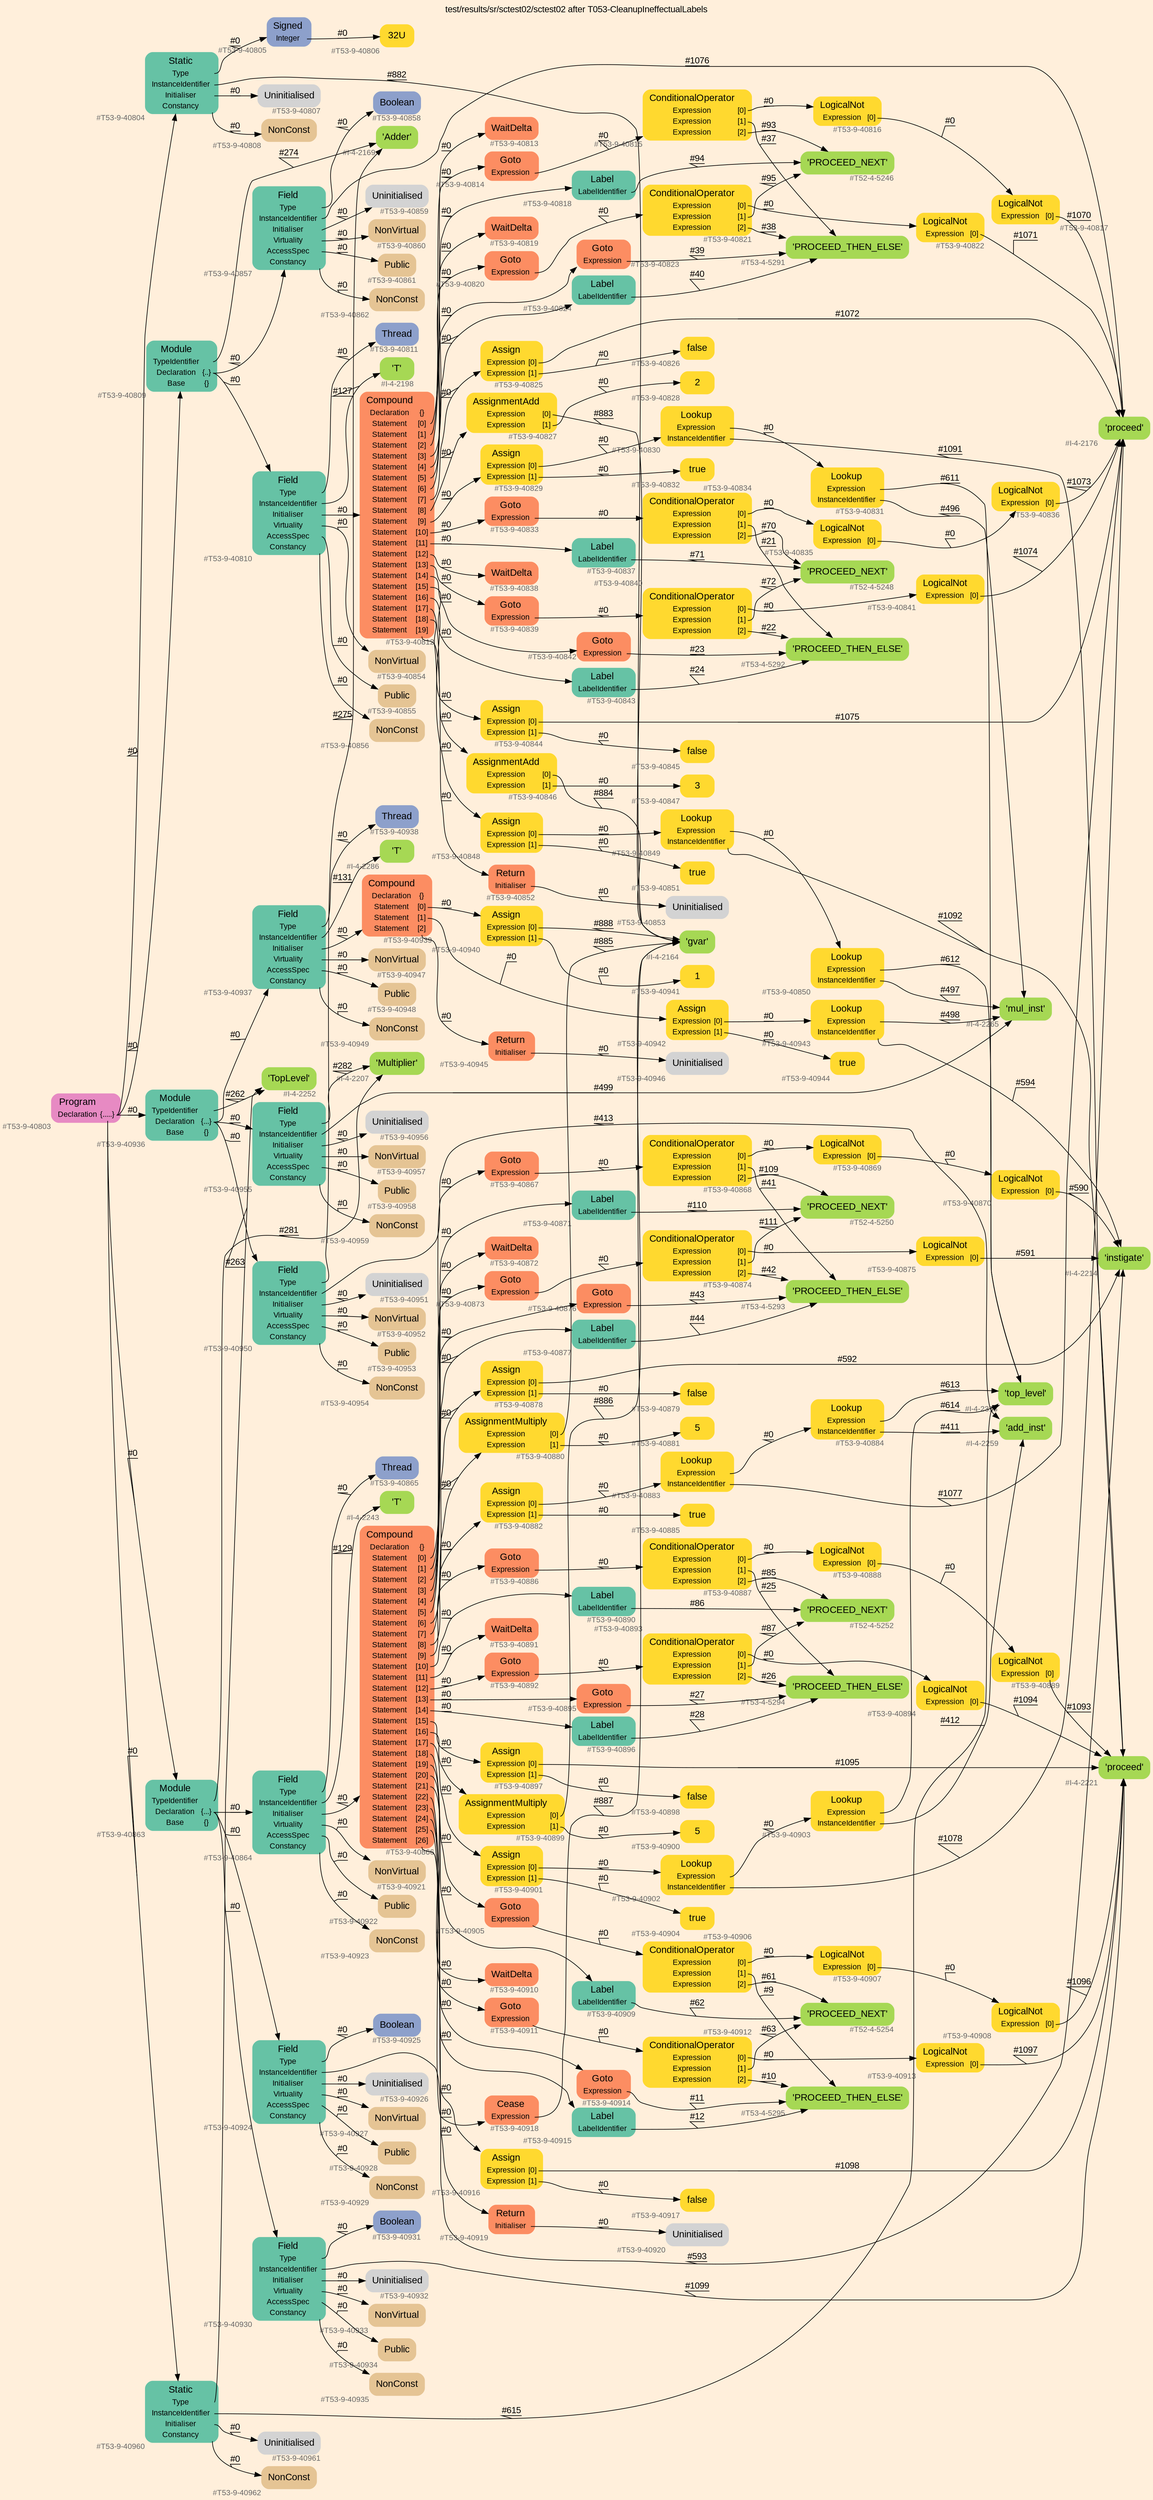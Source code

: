 digraph "test/results/sr/sctest02/sctest02 after T053-CleanupIneffectualLabels" {
label = "test/results/sr/sctest02/sctest02 after T053-CleanupIneffectualLabels"
labelloc = t
graph [
    rankdir = "LR"
    ranksep = 0.3
    bgcolor = antiquewhite1
    color = black
    fontcolor = black
    fontname = "Arial"
];
node [
    fontname = "Arial"
];
edge [
    fontname = "Arial"
];

// -------------------- node figure --------------------
// -------- block #T53-9-40803 ----------
"#T53-9-40803" [
    fillcolor = "/set28/4"
    xlabel = "#T53-9-40803"
    fontsize = "12"
    fontcolor = grey40
    shape = "plaintext"
    label = <<TABLE BORDER="0" CELLBORDER="0" CELLSPACING="0">
     <TR><TD><FONT COLOR="black" POINT-SIZE="15">Program</FONT></TD></TR>
     <TR><TD><FONT COLOR="black" POINT-SIZE="12">Declaration</FONT></TD><TD PORT="port0"><FONT COLOR="black" POINT-SIZE="12">{.....}</FONT></TD></TR>
    </TABLE>>
    style = "rounded,filled"
];

// -------- block #T53-9-40804 ----------
"#T53-9-40804" [
    fillcolor = "/set28/1"
    xlabel = "#T53-9-40804"
    fontsize = "12"
    fontcolor = grey40
    shape = "plaintext"
    label = <<TABLE BORDER="0" CELLBORDER="0" CELLSPACING="0">
     <TR><TD><FONT COLOR="black" POINT-SIZE="15">Static</FONT></TD></TR>
     <TR><TD><FONT COLOR="black" POINT-SIZE="12">Type</FONT></TD><TD PORT="port0"></TD></TR>
     <TR><TD><FONT COLOR="black" POINT-SIZE="12">InstanceIdentifier</FONT></TD><TD PORT="port1"></TD></TR>
     <TR><TD><FONT COLOR="black" POINT-SIZE="12">Initialiser</FONT></TD><TD PORT="port2"></TD></TR>
     <TR><TD><FONT COLOR="black" POINT-SIZE="12">Constancy</FONT></TD><TD PORT="port3"></TD></TR>
    </TABLE>>
    style = "rounded,filled"
];

// -------- block #T53-9-40805 ----------
"#T53-9-40805" [
    fillcolor = "/set28/3"
    xlabel = "#T53-9-40805"
    fontsize = "12"
    fontcolor = grey40
    shape = "plaintext"
    label = <<TABLE BORDER="0" CELLBORDER="0" CELLSPACING="0">
     <TR><TD><FONT COLOR="black" POINT-SIZE="15">Signed</FONT></TD></TR>
     <TR><TD><FONT COLOR="black" POINT-SIZE="12">Integer</FONT></TD><TD PORT="port0"></TD></TR>
    </TABLE>>
    style = "rounded,filled"
];

// -------- block #T53-9-40806 ----------
"#T53-9-40806" [
    fillcolor = "/set28/6"
    xlabel = "#T53-9-40806"
    fontsize = "12"
    fontcolor = grey40
    shape = "plaintext"
    label = <<TABLE BORDER="0" CELLBORDER="0" CELLSPACING="0">
     <TR><TD><FONT COLOR="black" POINT-SIZE="15">32U</FONT></TD></TR>
    </TABLE>>
    style = "rounded,filled"
];

// -------- block #I-4-2164 ----------
"#I-4-2164" [
    fillcolor = "/set28/5"
    xlabel = "#I-4-2164"
    fontsize = "12"
    fontcolor = grey40
    shape = "plaintext"
    label = <<TABLE BORDER="0" CELLBORDER="0" CELLSPACING="0">
     <TR><TD><FONT COLOR="black" POINT-SIZE="15">'gvar'</FONT></TD></TR>
    </TABLE>>
    style = "rounded,filled"
];

// -------- block #T53-9-40807 ----------
"#T53-9-40807" [
    xlabel = "#T53-9-40807"
    fontsize = "12"
    fontcolor = grey40
    shape = "plaintext"
    label = <<TABLE BORDER="0" CELLBORDER="0" CELLSPACING="0">
     <TR><TD><FONT COLOR="black" POINT-SIZE="15">Uninitialised</FONT></TD></TR>
    </TABLE>>
    style = "rounded,filled"
];

// -------- block #T53-9-40808 ----------
"#T53-9-40808" [
    fillcolor = "/set28/7"
    xlabel = "#T53-9-40808"
    fontsize = "12"
    fontcolor = grey40
    shape = "plaintext"
    label = <<TABLE BORDER="0" CELLBORDER="0" CELLSPACING="0">
     <TR><TD><FONT COLOR="black" POINT-SIZE="15">NonConst</FONT></TD></TR>
    </TABLE>>
    style = "rounded,filled"
];

// -------- block #T53-9-40809 ----------
"#T53-9-40809" [
    fillcolor = "/set28/1"
    xlabel = "#T53-9-40809"
    fontsize = "12"
    fontcolor = grey40
    shape = "plaintext"
    label = <<TABLE BORDER="0" CELLBORDER="0" CELLSPACING="0">
     <TR><TD><FONT COLOR="black" POINT-SIZE="15">Module</FONT></TD></TR>
     <TR><TD><FONT COLOR="black" POINT-SIZE="12">TypeIdentifier</FONT></TD><TD PORT="port0"></TD></TR>
     <TR><TD><FONT COLOR="black" POINT-SIZE="12">Declaration</FONT></TD><TD PORT="port1"><FONT COLOR="black" POINT-SIZE="12">{..}</FONT></TD></TR>
     <TR><TD><FONT COLOR="black" POINT-SIZE="12">Base</FONT></TD><TD PORT="port2"><FONT COLOR="black" POINT-SIZE="12">{}</FONT></TD></TR>
    </TABLE>>
    style = "rounded,filled"
];

// -------- block #I-4-2169 ----------
"#I-4-2169" [
    fillcolor = "/set28/5"
    xlabel = "#I-4-2169"
    fontsize = "12"
    fontcolor = grey40
    shape = "plaintext"
    label = <<TABLE BORDER="0" CELLBORDER="0" CELLSPACING="0">
     <TR><TD><FONT COLOR="black" POINT-SIZE="15">'Adder'</FONT></TD></TR>
    </TABLE>>
    style = "rounded,filled"
];

// -------- block #T53-9-40810 ----------
"#T53-9-40810" [
    fillcolor = "/set28/1"
    xlabel = "#T53-9-40810"
    fontsize = "12"
    fontcolor = grey40
    shape = "plaintext"
    label = <<TABLE BORDER="0" CELLBORDER="0" CELLSPACING="0">
     <TR><TD><FONT COLOR="black" POINT-SIZE="15">Field</FONT></TD></TR>
     <TR><TD><FONT COLOR="black" POINT-SIZE="12">Type</FONT></TD><TD PORT="port0"></TD></TR>
     <TR><TD><FONT COLOR="black" POINT-SIZE="12">InstanceIdentifier</FONT></TD><TD PORT="port1"></TD></TR>
     <TR><TD><FONT COLOR="black" POINT-SIZE="12">Initialiser</FONT></TD><TD PORT="port2"></TD></TR>
     <TR><TD><FONT COLOR="black" POINT-SIZE="12">Virtuality</FONT></TD><TD PORT="port3"></TD></TR>
     <TR><TD><FONT COLOR="black" POINT-SIZE="12">AccessSpec</FONT></TD><TD PORT="port4"></TD></TR>
     <TR><TD><FONT COLOR="black" POINT-SIZE="12">Constancy</FONT></TD><TD PORT="port5"></TD></TR>
    </TABLE>>
    style = "rounded,filled"
];

// -------- block #T53-9-40811 ----------
"#T53-9-40811" [
    fillcolor = "/set28/3"
    xlabel = "#T53-9-40811"
    fontsize = "12"
    fontcolor = grey40
    shape = "plaintext"
    label = <<TABLE BORDER="0" CELLBORDER="0" CELLSPACING="0">
     <TR><TD><FONT COLOR="black" POINT-SIZE="15">Thread</FONT></TD></TR>
    </TABLE>>
    style = "rounded,filled"
];

// -------- block #I-4-2198 ----------
"#I-4-2198" [
    fillcolor = "/set28/5"
    xlabel = "#I-4-2198"
    fontsize = "12"
    fontcolor = grey40
    shape = "plaintext"
    label = <<TABLE BORDER="0" CELLBORDER="0" CELLSPACING="0">
     <TR><TD><FONT COLOR="black" POINT-SIZE="15">'T'</FONT></TD></TR>
    </TABLE>>
    style = "rounded,filled"
];

// -------- block #T53-9-40812 ----------
"#T53-9-40812" [
    fillcolor = "/set28/2"
    xlabel = "#T53-9-40812"
    fontsize = "12"
    fontcolor = grey40
    shape = "plaintext"
    label = <<TABLE BORDER="0" CELLBORDER="0" CELLSPACING="0">
     <TR><TD><FONT COLOR="black" POINT-SIZE="15">Compound</FONT></TD></TR>
     <TR><TD><FONT COLOR="black" POINT-SIZE="12">Declaration</FONT></TD><TD PORT="port0"><FONT COLOR="black" POINT-SIZE="12">{}</FONT></TD></TR>
     <TR><TD><FONT COLOR="black" POINT-SIZE="12">Statement</FONT></TD><TD PORT="port1"><FONT COLOR="black" POINT-SIZE="12">[0]</FONT></TD></TR>
     <TR><TD><FONT COLOR="black" POINT-SIZE="12">Statement</FONT></TD><TD PORT="port2"><FONT COLOR="black" POINT-SIZE="12">[1]</FONT></TD></TR>
     <TR><TD><FONT COLOR="black" POINT-SIZE="12">Statement</FONT></TD><TD PORT="port3"><FONT COLOR="black" POINT-SIZE="12">[2]</FONT></TD></TR>
     <TR><TD><FONT COLOR="black" POINT-SIZE="12">Statement</FONT></TD><TD PORT="port4"><FONT COLOR="black" POINT-SIZE="12">[3]</FONT></TD></TR>
     <TR><TD><FONT COLOR="black" POINT-SIZE="12">Statement</FONT></TD><TD PORT="port5"><FONT COLOR="black" POINT-SIZE="12">[4]</FONT></TD></TR>
     <TR><TD><FONT COLOR="black" POINT-SIZE="12">Statement</FONT></TD><TD PORT="port6"><FONT COLOR="black" POINT-SIZE="12">[5]</FONT></TD></TR>
     <TR><TD><FONT COLOR="black" POINT-SIZE="12">Statement</FONT></TD><TD PORT="port7"><FONT COLOR="black" POINT-SIZE="12">[6]</FONT></TD></TR>
     <TR><TD><FONT COLOR="black" POINT-SIZE="12">Statement</FONT></TD><TD PORT="port8"><FONT COLOR="black" POINT-SIZE="12">[7]</FONT></TD></TR>
     <TR><TD><FONT COLOR="black" POINT-SIZE="12">Statement</FONT></TD><TD PORT="port9"><FONT COLOR="black" POINT-SIZE="12">[8]</FONT></TD></TR>
     <TR><TD><FONT COLOR="black" POINT-SIZE="12">Statement</FONT></TD><TD PORT="port10"><FONT COLOR="black" POINT-SIZE="12">[9]</FONT></TD></TR>
     <TR><TD><FONT COLOR="black" POINT-SIZE="12">Statement</FONT></TD><TD PORT="port11"><FONT COLOR="black" POINT-SIZE="12">[10]</FONT></TD></TR>
     <TR><TD><FONT COLOR="black" POINT-SIZE="12">Statement</FONT></TD><TD PORT="port12"><FONT COLOR="black" POINT-SIZE="12">[11]</FONT></TD></TR>
     <TR><TD><FONT COLOR="black" POINT-SIZE="12">Statement</FONT></TD><TD PORT="port13"><FONT COLOR="black" POINT-SIZE="12">[12]</FONT></TD></TR>
     <TR><TD><FONT COLOR="black" POINT-SIZE="12">Statement</FONT></TD><TD PORT="port14"><FONT COLOR="black" POINT-SIZE="12">[13]</FONT></TD></TR>
     <TR><TD><FONT COLOR="black" POINT-SIZE="12">Statement</FONT></TD><TD PORT="port15"><FONT COLOR="black" POINT-SIZE="12">[14]</FONT></TD></TR>
     <TR><TD><FONT COLOR="black" POINT-SIZE="12">Statement</FONT></TD><TD PORT="port16"><FONT COLOR="black" POINT-SIZE="12">[15]</FONT></TD></TR>
     <TR><TD><FONT COLOR="black" POINT-SIZE="12">Statement</FONT></TD><TD PORT="port17"><FONT COLOR="black" POINT-SIZE="12">[16]</FONT></TD></TR>
     <TR><TD><FONT COLOR="black" POINT-SIZE="12">Statement</FONT></TD><TD PORT="port18"><FONT COLOR="black" POINT-SIZE="12">[17]</FONT></TD></TR>
     <TR><TD><FONT COLOR="black" POINT-SIZE="12">Statement</FONT></TD><TD PORT="port19"><FONT COLOR="black" POINT-SIZE="12">[18]</FONT></TD></TR>
     <TR><TD><FONT COLOR="black" POINT-SIZE="12">Statement</FONT></TD><TD PORT="port20"><FONT COLOR="black" POINT-SIZE="12">[19]</FONT></TD></TR>
    </TABLE>>
    style = "rounded,filled"
];

// -------- block #T53-9-40813 ----------
"#T53-9-40813" [
    fillcolor = "/set28/2"
    xlabel = "#T53-9-40813"
    fontsize = "12"
    fontcolor = grey40
    shape = "plaintext"
    label = <<TABLE BORDER="0" CELLBORDER="0" CELLSPACING="0">
     <TR><TD><FONT COLOR="black" POINT-SIZE="15">WaitDelta</FONT></TD></TR>
    </TABLE>>
    style = "rounded,filled"
];

// -------- block #T53-9-40814 ----------
"#T53-9-40814" [
    fillcolor = "/set28/2"
    xlabel = "#T53-9-40814"
    fontsize = "12"
    fontcolor = grey40
    shape = "plaintext"
    label = <<TABLE BORDER="0" CELLBORDER="0" CELLSPACING="0">
     <TR><TD><FONT COLOR="black" POINT-SIZE="15">Goto</FONT></TD></TR>
     <TR><TD><FONT COLOR="black" POINT-SIZE="12">Expression</FONT></TD><TD PORT="port0"></TD></TR>
    </TABLE>>
    style = "rounded,filled"
];

// -------- block #T53-9-40815 ----------
"#T53-9-40815" [
    fillcolor = "/set28/6"
    xlabel = "#T53-9-40815"
    fontsize = "12"
    fontcolor = grey40
    shape = "plaintext"
    label = <<TABLE BORDER="0" CELLBORDER="0" CELLSPACING="0">
     <TR><TD><FONT COLOR="black" POINT-SIZE="15">ConditionalOperator</FONT></TD></TR>
     <TR><TD><FONT COLOR="black" POINT-SIZE="12">Expression</FONT></TD><TD PORT="port0"><FONT COLOR="black" POINT-SIZE="12">[0]</FONT></TD></TR>
     <TR><TD><FONT COLOR="black" POINT-SIZE="12">Expression</FONT></TD><TD PORT="port1"><FONT COLOR="black" POINT-SIZE="12">[1]</FONT></TD></TR>
     <TR><TD><FONT COLOR="black" POINT-SIZE="12">Expression</FONT></TD><TD PORT="port2"><FONT COLOR="black" POINT-SIZE="12">[2]</FONT></TD></TR>
    </TABLE>>
    style = "rounded,filled"
];

// -------- block #T53-9-40816 ----------
"#T53-9-40816" [
    fillcolor = "/set28/6"
    xlabel = "#T53-9-40816"
    fontsize = "12"
    fontcolor = grey40
    shape = "plaintext"
    label = <<TABLE BORDER="0" CELLBORDER="0" CELLSPACING="0">
     <TR><TD><FONT COLOR="black" POINT-SIZE="15">LogicalNot</FONT></TD></TR>
     <TR><TD><FONT COLOR="black" POINT-SIZE="12">Expression</FONT></TD><TD PORT="port0"><FONT COLOR="black" POINT-SIZE="12">[0]</FONT></TD></TR>
    </TABLE>>
    style = "rounded,filled"
];

// -------- block #T53-9-40817 ----------
"#T53-9-40817" [
    fillcolor = "/set28/6"
    xlabel = "#T53-9-40817"
    fontsize = "12"
    fontcolor = grey40
    shape = "plaintext"
    label = <<TABLE BORDER="0" CELLBORDER="0" CELLSPACING="0">
     <TR><TD><FONT COLOR="black" POINT-SIZE="15">LogicalNot</FONT></TD></TR>
     <TR><TD><FONT COLOR="black" POINT-SIZE="12">Expression</FONT></TD><TD PORT="port0"><FONT COLOR="black" POINT-SIZE="12">[0]</FONT></TD></TR>
    </TABLE>>
    style = "rounded,filled"
];

// -------- block #I-4-2176 ----------
"#I-4-2176" [
    fillcolor = "/set28/5"
    xlabel = "#I-4-2176"
    fontsize = "12"
    fontcolor = grey40
    shape = "plaintext"
    label = <<TABLE BORDER="0" CELLBORDER="0" CELLSPACING="0">
     <TR><TD><FONT COLOR="black" POINT-SIZE="15">'proceed'</FONT></TD></TR>
    </TABLE>>
    style = "rounded,filled"
];

// -------- block #T53-4-5291 ----------
"#T53-4-5291" [
    fillcolor = "/set28/5"
    xlabel = "#T53-4-5291"
    fontsize = "12"
    fontcolor = grey40
    shape = "plaintext"
    label = <<TABLE BORDER="0" CELLBORDER="0" CELLSPACING="0">
     <TR><TD><FONT COLOR="black" POINT-SIZE="15">'PROCEED_THEN_ELSE'</FONT></TD></TR>
    </TABLE>>
    style = "rounded,filled"
];

// -------- block #T52-4-5246 ----------
"#T52-4-5246" [
    fillcolor = "/set28/5"
    xlabel = "#T52-4-5246"
    fontsize = "12"
    fontcolor = grey40
    shape = "plaintext"
    label = <<TABLE BORDER="0" CELLBORDER="0" CELLSPACING="0">
     <TR><TD><FONT COLOR="black" POINT-SIZE="15">'PROCEED_NEXT'</FONT></TD></TR>
    </TABLE>>
    style = "rounded,filled"
];

// -------- block #T53-9-40818 ----------
"#T53-9-40818" [
    fillcolor = "/set28/1"
    xlabel = "#T53-9-40818"
    fontsize = "12"
    fontcolor = grey40
    shape = "plaintext"
    label = <<TABLE BORDER="0" CELLBORDER="0" CELLSPACING="0">
     <TR><TD><FONT COLOR="black" POINT-SIZE="15">Label</FONT></TD></TR>
     <TR><TD><FONT COLOR="black" POINT-SIZE="12">LabelIdentifier</FONT></TD><TD PORT="port0"></TD></TR>
    </TABLE>>
    style = "rounded,filled"
];

// -------- block #T53-9-40819 ----------
"#T53-9-40819" [
    fillcolor = "/set28/2"
    xlabel = "#T53-9-40819"
    fontsize = "12"
    fontcolor = grey40
    shape = "plaintext"
    label = <<TABLE BORDER="0" CELLBORDER="0" CELLSPACING="0">
     <TR><TD><FONT COLOR="black" POINT-SIZE="15">WaitDelta</FONT></TD></TR>
    </TABLE>>
    style = "rounded,filled"
];

// -------- block #T53-9-40820 ----------
"#T53-9-40820" [
    fillcolor = "/set28/2"
    xlabel = "#T53-9-40820"
    fontsize = "12"
    fontcolor = grey40
    shape = "plaintext"
    label = <<TABLE BORDER="0" CELLBORDER="0" CELLSPACING="0">
     <TR><TD><FONT COLOR="black" POINT-SIZE="15">Goto</FONT></TD></TR>
     <TR><TD><FONT COLOR="black" POINT-SIZE="12">Expression</FONT></TD><TD PORT="port0"></TD></TR>
    </TABLE>>
    style = "rounded,filled"
];

// -------- block #T53-9-40821 ----------
"#T53-9-40821" [
    fillcolor = "/set28/6"
    xlabel = "#T53-9-40821"
    fontsize = "12"
    fontcolor = grey40
    shape = "plaintext"
    label = <<TABLE BORDER="0" CELLBORDER="0" CELLSPACING="0">
     <TR><TD><FONT COLOR="black" POINT-SIZE="15">ConditionalOperator</FONT></TD></TR>
     <TR><TD><FONT COLOR="black" POINT-SIZE="12">Expression</FONT></TD><TD PORT="port0"><FONT COLOR="black" POINT-SIZE="12">[0]</FONT></TD></TR>
     <TR><TD><FONT COLOR="black" POINT-SIZE="12">Expression</FONT></TD><TD PORT="port1"><FONT COLOR="black" POINT-SIZE="12">[1]</FONT></TD></TR>
     <TR><TD><FONT COLOR="black" POINT-SIZE="12">Expression</FONT></TD><TD PORT="port2"><FONT COLOR="black" POINT-SIZE="12">[2]</FONT></TD></TR>
    </TABLE>>
    style = "rounded,filled"
];

// -------- block #T53-9-40822 ----------
"#T53-9-40822" [
    fillcolor = "/set28/6"
    xlabel = "#T53-9-40822"
    fontsize = "12"
    fontcolor = grey40
    shape = "plaintext"
    label = <<TABLE BORDER="0" CELLBORDER="0" CELLSPACING="0">
     <TR><TD><FONT COLOR="black" POINT-SIZE="15">LogicalNot</FONT></TD></TR>
     <TR><TD><FONT COLOR="black" POINT-SIZE="12">Expression</FONT></TD><TD PORT="port0"><FONT COLOR="black" POINT-SIZE="12">[0]</FONT></TD></TR>
    </TABLE>>
    style = "rounded,filled"
];

// -------- block #T53-9-40823 ----------
"#T53-9-40823" [
    fillcolor = "/set28/2"
    xlabel = "#T53-9-40823"
    fontsize = "12"
    fontcolor = grey40
    shape = "plaintext"
    label = <<TABLE BORDER="0" CELLBORDER="0" CELLSPACING="0">
     <TR><TD><FONT COLOR="black" POINT-SIZE="15">Goto</FONT></TD></TR>
     <TR><TD><FONT COLOR="black" POINT-SIZE="12">Expression</FONT></TD><TD PORT="port0"></TD></TR>
    </TABLE>>
    style = "rounded,filled"
];

// -------- block #T53-9-40824 ----------
"#T53-9-40824" [
    fillcolor = "/set28/1"
    xlabel = "#T53-9-40824"
    fontsize = "12"
    fontcolor = grey40
    shape = "plaintext"
    label = <<TABLE BORDER="0" CELLBORDER="0" CELLSPACING="0">
     <TR><TD><FONT COLOR="black" POINT-SIZE="15">Label</FONT></TD></TR>
     <TR><TD><FONT COLOR="black" POINT-SIZE="12">LabelIdentifier</FONT></TD><TD PORT="port0"></TD></TR>
    </TABLE>>
    style = "rounded,filled"
];

// -------- block #T53-9-40825 ----------
"#T53-9-40825" [
    fillcolor = "/set28/6"
    xlabel = "#T53-9-40825"
    fontsize = "12"
    fontcolor = grey40
    shape = "plaintext"
    label = <<TABLE BORDER="0" CELLBORDER="0" CELLSPACING="0">
     <TR><TD><FONT COLOR="black" POINT-SIZE="15">Assign</FONT></TD></TR>
     <TR><TD><FONT COLOR="black" POINT-SIZE="12">Expression</FONT></TD><TD PORT="port0"><FONT COLOR="black" POINT-SIZE="12">[0]</FONT></TD></TR>
     <TR><TD><FONT COLOR="black" POINT-SIZE="12">Expression</FONT></TD><TD PORT="port1"><FONT COLOR="black" POINT-SIZE="12">[1]</FONT></TD></TR>
    </TABLE>>
    style = "rounded,filled"
];

// -------- block #T53-9-40826 ----------
"#T53-9-40826" [
    fillcolor = "/set28/6"
    xlabel = "#T53-9-40826"
    fontsize = "12"
    fontcolor = grey40
    shape = "plaintext"
    label = <<TABLE BORDER="0" CELLBORDER="0" CELLSPACING="0">
     <TR><TD><FONT COLOR="black" POINT-SIZE="15">false</FONT></TD></TR>
    </TABLE>>
    style = "rounded,filled"
];

// -------- block #T53-9-40827 ----------
"#T53-9-40827" [
    fillcolor = "/set28/6"
    xlabel = "#T53-9-40827"
    fontsize = "12"
    fontcolor = grey40
    shape = "plaintext"
    label = <<TABLE BORDER="0" CELLBORDER="0" CELLSPACING="0">
     <TR><TD><FONT COLOR="black" POINT-SIZE="15">AssignmentAdd</FONT></TD></TR>
     <TR><TD><FONT COLOR="black" POINT-SIZE="12">Expression</FONT></TD><TD PORT="port0"><FONT COLOR="black" POINT-SIZE="12">[0]</FONT></TD></TR>
     <TR><TD><FONT COLOR="black" POINT-SIZE="12">Expression</FONT></TD><TD PORT="port1"><FONT COLOR="black" POINT-SIZE="12">[1]</FONT></TD></TR>
    </TABLE>>
    style = "rounded,filled"
];

// -------- block #T53-9-40828 ----------
"#T53-9-40828" [
    fillcolor = "/set28/6"
    xlabel = "#T53-9-40828"
    fontsize = "12"
    fontcolor = grey40
    shape = "plaintext"
    label = <<TABLE BORDER="0" CELLBORDER="0" CELLSPACING="0">
     <TR><TD><FONT COLOR="black" POINT-SIZE="15">2</FONT></TD></TR>
    </TABLE>>
    style = "rounded,filled"
];

// -------- block #T53-9-40829 ----------
"#T53-9-40829" [
    fillcolor = "/set28/6"
    xlabel = "#T53-9-40829"
    fontsize = "12"
    fontcolor = grey40
    shape = "plaintext"
    label = <<TABLE BORDER="0" CELLBORDER="0" CELLSPACING="0">
     <TR><TD><FONT COLOR="black" POINT-SIZE="15">Assign</FONT></TD></TR>
     <TR><TD><FONT COLOR="black" POINT-SIZE="12">Expression</FONT></TD><TD PORT="port0"><FONT COLOR="black" POINT-SIZE="12">[0]</FONT></TD></TR>
     <TR><TD><FONT COLOR="black" POINT-SIZE="12">Expression</FONT></TD><TD PORT="port1"><FONT COLOR="black" POINT-SIZE="12">[1]</FONT></TD></TR>
    </TABLE>>
    style = "rounded,filled"
];

// -------- block #T53-9-40830 ----------
"#T53-9-40830" [
    fillcolor = "/set28/6"
    xlabel = "#T53-9-40830"
    fontsize = "12"
    fontcolor = grey40
    shape = "plaintext"
    label = <<TABLE BORDER="0" CELLBORDER="0" CELLSPACING="0">
     <TR><TD><FONT COLOR="black" POINT-SIZE="15">Lookup</FONT></TD></TR>
     <TR><TD><FONT COLOR="black" POINT-SIZE="12">Expression</FONT></TD><TD PORT="port0"></TD></TR>
     <TR><TD><FONT COLOR="black" POINT-SIZE="12">InstanceIdentifier</FONT></TD><TD PORT="port1"></TD></TR>
    </TABLE>>
    style = "rounded,filled"
];

// -------- block #T53-9-40831 ----------
"#T53-9-40831" [
    fillcolor = "/set28/6"
    xlabel = "#T53-9-40831"
    fontsize = "12"
    fontcolor = grey40
    shape = "plaintext"
    label = <<TABLE BORDER="0" CELLBORDER="0" CELLSPACING="0">
     <TR><TD><FONT COLOR="black" POINT-SIZE="15">Lookup</FONT></TD></TR>
     <TR><TD><FONT COLOR="black" POINT-SIZE="12">Expression</FONT></TD><TD PORT="port0"></TD></TR>
     <TR><TD><FONT COLOR="black" POINT-SIZE="12">InstanceIdentifier</FONT></TD><TD PORT="port1"></TD></TR>
    </TABLE>>
    style = "rounded,filled"
];

// -------- block #I-4-2313 ----------
"#I-4-2313" [
    fillcolor = "/set28/5"
    xlabel = "#I-4-2313"
    fontsize = "12"
    fontcolor = grey40
    shape = "plaintext"
    label = <<TABLE BORDER="0" CELLBORDER="0" CELLSPACING="0">
     <TR><TD><FONT COLOR="black" POINT-SIZE="15">'top_level'</FONT></TD></TR>
    </TABLE>>
    style = "rounded,filled"
];

// -------- block #I-4-2265 ----------
"#I-4-2265" [
    fillcolor = "/set28/5"
    xlabel = "#I-4-2265"
    fontsize = "12"
    fontcolor = grey40
    shape = "plaintext"
    label = <<TABLE BORDER="0" CELLBORDER="0" CELLSPACING="0">
     <TR><TD><FONT COLOR="black" POINT-SIZE="15">'mul_inst'</FONT></TD></TR>
    </TABLE>>
    style = "rounded,filled"
];

// -------- block #I-4-2221 ----------
"#I-4-2221" [
    fillcolor = "/set28/5"
    xlabel = "#I-4-2221"
    fontsize = "12"
    fontcolor = grey40
    shape = "plaintext"
    label = <<TABLE BORDER="0" CELLBORDER="0" CELLSPACING="0">
     <TR><TD><FONT COLOR="black" POINT-SIZE="15">'proceed'</FONT></TD></TR>
    </TABLE>>
    style = "rounded,filled"
];

// -------- block #T53-9-40832 ----------
"#T53-9-40832" [
    fillcolor = "/set28/6"
    xlabel = "#T53-9-40832"
    fontsize = "12"
    fontcolor = grey40
    shape = "plaintext"
    label = <<TABLE BORDER="0" CELLBORDER="0" CELLSPACING="0">
     <TR><TD><FONT COLOR="black" POINT-SIZE="15">true</FONT></TD></TR>
    </TABLE>>
    style = "rounded,filled"
];

// -------- block #T53-9-40833 ----------
"#T53-9-40833" [
    fillcolor = "/set28/2"
    xlabel = "#T53-9-40833"
    fontsize = "12"
    fontcolor = grey40
    shape = "plaintext"
    label = <<TABLE BORDER="0" CELLBORDER="0" CELLSPACING="0">
     <TR><TD><FONT COLOR="black" POINT-SIZE="15">Goto</FONT></TD></TR>
     <TR><TD><FONT COLOR="black" POINT-SIZE="12">Expression</FONT></TD><TD PORT="port0"></TD></TR>
    </TABLE>>
    style = "rounded,filled"
];

// -------- block #T53-9-40834 ----------
"#T53-9-40834" [
    fillcolor = "/set28/6"
    xlabel = "#T53-9-40834"
    fontsize = "12"
    fontcolor = grey40
    shape = "plaintext"
    label = <<TABLE BORDER="0" CELLBORDER="0" CELLSPACING="0">
     <TR><TD><FONT COLOR="black" POINT-SIZE="15">ConditionalOperator</FONT></TD></TR>
     <TR><TD><FONT COLOR="black" POINT-SIZE="12">Expression</FONT></TD><TD PORT="port0"><FONT COLOR="black" POINT-SIZE="12">[0]</FONT></TD></TR>
     <TR><TD><FONT COLOR="black" POINT-SIZE="12">Expression</FONT></TD><TD PORT="port1"><FONT COLOR="black" POINT-SIZE="12">[1]</FONT></TD></TR>
     <TR><TD><FONT COLOR="black" POINT-SIZE="12">Expression</FONT></TD><TD PORT="port2"><FONT COLOR="black" POINT-SIZE="12">[2]</FONT></TD></TR>
    </TABLE>>
    style = "rounded,filled"
];

// -------- block #T53-9-40835 ----------
"#T53-9-40835" [
    fillcolor = "/set28/6"
    xlabel = "#T53-9-40835"
    fontsize = "12"
    fontcolor = grey40
    shape = "plaintext"
    label = <<TABLE BORDER="0" CELLBORDER="0" CELLSPACING="0">
     <TR><TD><FONT COLOR="black" POINT-SIZE="15">LogicalNot</FONT></TD></TR>
     <TR><TD><FONT COLOR="black" POINT-SIZE="12">Expression</FONT></TD><TD PORT="port0"><FONT COLOR="black" POINT-SIZE="12">[0]</FONT></TD></TR>
    </TABLE>>
    style = "rounded,filled"
];

// -------- block #T53-9-40836 ----------
"#T53-9-40836" [
    fillcolor = "/set28/6"
    xlabel = "#T53-9-40836"
    fontsize = "12"
    fontcolor = grey40
    shape = "plaintext"
    label = <<TABLE BORDER="0" CELLBORDER="0" CELLSPACING="0">
     <TR><TD><FONT COLOR="black" POINT-SIZE="15">LogicalNot</FONT></TD></TR>
     <TR><TD><FONT COLOR="black" POINT-SIZE="12">Expression</FONT></TD><TD PORT="port0"><FONT COLOR="black" POINT-SIZE="12">[0]</FONT></TD></TR>
    </TABLE>>
    style = "rounded,filled"
];

// -------- block #T53-4-5292 ----------
"#T53-4-5292" [
    fillcolor = "/set28/5"
    xlabel = "#T53-4-5292"
    fontsize = "12"
    fontcolor = grey40
    shape = "plaintext"
    label = <<TABLE BORDER="0" CELLBORDER="0" CELLSPACING="0">
     <TR><TD><FONT COLOR="black" POINT-SIZE="15">'PROCEED_THEN_ELSE'</FONT></TD></TR>
    </TABLE>>
    style = "rounded,filled"
];

// -------- block #T52-4-5248 ----------
"#T52-4-5248" [
    fillcolor = "/set28/5"
    xlabel = "#T52-4-5248"
    fontsize = "12"
    fontcolor = grey40
    shape = "plaintext"
    label = <<TABLE BORDER="0" CELLBORDER="0" CELLSPACING="0">
     <TR><TD><FONT COLOR="black" POINT-SIZE="15">'PROCEED_NEXT'</FONT></TD></TR>
    </TABLE>>
    style = "rounded,filled"
];

// -------- block #T53-9-40837 ----------
"#T53-9-40837" [
    fillcolor = "/set28/1"
    xlabel = "#T53-9-40837"
    fontsize = "12"
    fontcolor = grey40
    shape = "plaintext"
    label = <<TABLE BORDER="0" CELLBORDER="0" CELLSPACING="0">
     <TR><TD><FONT COLOR="black" POINT-SIZE="15">Label</FONT></TD></TR>
     <TR><TD><FONT COLOR="black" POINT-SIZE="12">LabelIdentifier</FONT></TD><TD PORT="port0"></TD></TR>
    </TABLE>>
    style = "rounded,filled"
];

// -------- block #T53-9-40838 ----------
"#T53-9-40838" [
    fillcolor = "/set28/2"
    xlabel = "#T53-9-40838"
    fontsize = "12"
    fontcolor = grey40
    shape = "plaintext"
    label = <<TABLE BORDER="0" CELLBORDER="0" CELLSPACING="0">
     <TR><TD><FONT COLOR="black" POINT-SIZE="15">WaitDelta</FONT></TD></TR>
    </TABLE>>
    style = "rounded,filled"
];

// -------- block #T53-9-40839 ----------
"#T53-9-40839" [
    fillcolor = "/set28/2"
    xlabel = "#T53-9-40839"
    fontsize = "12"
    fontcolor = grey40
    shape = "plaintext"
    label = <<TABLE BORDER="0" CELLBORDER="0" CELLSPACING="0">
     <TR><TD><FONT COLOR="black" POINT-SIZE="15">Goto</FONT></TD></TR>
     <TR><TD><FONT COLOR="black" POINT-SIZE="12">Expression</FONT></TD><TD PORT="port0"></TD></TR>
    </TABLE>>
    style = "rounded,filled"
];

// -------- block #T53-9-40840 ----------
"#T53-9-40840" [
    fillcolor = "/set28/6"
    xlabel = "#T53-9-40840"
    fontsize = "12"
    fontcolor = grey40
    shape = "plaintext"
    label = <<TABLE BORDER="0" CELLBORDER="0" CELLSPACING="0">
     <TR><TD><FONT COLOR="black" POINT-SIZE="15">ConditionalOperator</FONT></TD></TR>
     <TR><TD><FONT COLOR="black" POINT-SIZE="12">Expression</FONT></TD><TD PORT="port0"><FONT COLOR="black" POINT-SIZE="12">[0]</FONT></TD></TR>
     <TR><TD><FONT COLOR="black" POINT-SIZE="12">Expression</FONT></TD><TD PORT="port1"><FONT COLOR="black" POINT-SIZE="12">[1]</FONT></TD></TR>
     <TR><TD><FONT COLOR="black" POINT-SIZE="12">Expression</FONT></TD><TD PORT="port2"><FONT COLOR="black" POINT-SIZE="12">[2]</FONT></TD></TR>
    </TABLE>>
    style = "rounded,filled"
];

// -------- block #T53-9-40841 ----------
"#T53-9-40841" [
    fillcolor = "/set28/6"
    xlabel = "#T53-9-40841"
    fontsize = "12"
    fontcolor = grey40
    shape = "plaintext"
    label = <<TABLE BORDER="0" CELLBORDER="0" CELLSPACING="0">
     <TR><TD><FONT COLOR="black" POINT-SIZE="15">LogicalNot</FONT></TD></TR>
     <TR><TD><FONT COLOR="black" POINT-SIZE="12">Expression</FONT></TD><TD PORT="port0"><FONT COLOR="black" POINT-SIZE="12">[0]</FONT></TD></TR>
    </TABLE>>
    style = "rounded,filled"
];

// -------- block #T53-9-40842 ----------
"#T53-9-40842" [
    fillcolor = "/set28/2"
    xlabel = "#T53-9-40842"
    fontsize = "12"
    fontcolor = grey40
    shape = "plaintext"
    label = <<TABLE BORDER="0" CELLBORDER="0" CELLSPACING="0">
     <TR><TD><FONT COLOR="black" POINT-SIZE="15">Goto</FONT></TD></TR>
     <TR><TD><FONT COLOR="black" POINT-SIZE="12">Expression</FONT></TD><TD PORT="port0"></TD></TR>
    </TABLE>>
    style = "rounded,filled"
];

// -------- block #T53-9-40843 ----------
"#T53-9-40843" [
    fillcolor = "/set28/1"
    xlabel = "#T53-9-40843"
    fontsize = "12"
    fontcolor = grey40
    shape = "plaintext"
    label = <<TABLE BORDER="0" CELLBORDER="0" CELLSPACING="0">
     <TR><TD><FONT COLOR="black" POINT-SIZE="15">Label</FONT></TD></TR>
     <TR><TD><FONT COLOR="black" POINT-SIZE="12">LabelIdentifier</FONT></TD><TD PORT="port0"></TD></TR>
    </TABLE>>
    style = "rounded,filled"
];

// -------- block #T53-9-40844 ----------
"#T53-9-40844" [
    fillcolor = "/set28/6"
    xlabel = "#T53-9-40844"
    fontsize = "12"
    fontcolor = grey40
    shape = "plaintext"
    label = <<TABLE BORDER="0" CELLBORDER="0" CELLSPACING="0">
     <TR><TD><FONT COLOR="black" POINT-SIZE="15">Assign</FONT></TD></TR>
     <TR><TD><FONT COLOR="black" POINT-SIZE="12">Expression</FONT></TD><TD PORT="port0"><FONT COLOR="black" POINT-SIZE="12">[0]</FONT></TD></TR>
     <TR><TD><FONT COLOR="black" POINT-SIZE="12">Expression</FONT></TD><TD PORT="port1"><FONT COLOR="black" POINT-SIZE="12">[1]</FONT></TD></TR>
    </TABLE>>
    style = "rounded,filled"
];

// -------- block #T53-9-40845 ----------
"#T53-9-40845" [
    fillcolor = "/set28/6"
    xlabel = "#T53-9-40845"
    fontsize = "12"
    fontcolor = grey40
    shape = "plaintext"
    label = <<TABLE BORDER="0" CELLBORDER="0" CELLSPACING="0">
     <TR><TD><FONT COLOR="black" POINT-SIZE="15">false</FONT></TD></TR>
    </TABLE>>
    style = "rounded,filled"
];

// -------- block #T53-9-40846 ----------
"#T53-9-40846" [
    fillcolor = "/set28/6"
    xlabel = "#T53-9-40846"
    fontsize = "12"
    fontcolor = grey40
    shape = "plaintext"
    label = <<TABLE BORDER="0" CELLBORDER="0" CELLSPACING="0">
     <TR><TD><FONT COLOR="black" POINT-SIZE="15">AssignmentAdd</FONT></TD></TR>
     <TR><TD><FONT COLOR="black" POINT-SIZE="12">Expression</FONT></TD><TD PORT="port0"><FONT COLOR="black" POINT-SIZE="12">[0]</FONT></TD></TR>
     <TR><TD><FONT COLOR="black" POINT-SIZE="12">Expression</FONT></TD><TD PORT="port1"><FONT COLOR="black" POINT-SIZE="12">[1]</FONT></TD></TR>
    </TABLE>>
    style = "rounded,filled"
];

// -------- block #T53-9-40847 ----------
"#T53-9-40847" [
    fillcolor = "/set28/6"
    xlabel = "#T53-9-40847"
    fontsize = "12"
    fontcolor = grey40
    shape = "plaintext"
    label = <<TABLE BORDER="0" CELLBORDER="0" CELLSPACING="0">
     <TR><TD><FONT COLOR="black" POINT-SIZE="15">3</FONT></TD></TR>
    </TABLE>>
    style = "rounded,filled"
];

// -------- block #T53-9-40848 ----------
"#T53-9-40848" [
    fillcolor = "/set28/6"
    xlabel = "#T53-9-40848"
    fontsize = "12"
    fontcolor = grey40
    shape = "plaintext"
    label = <<TABLE BORDER="0" CELLBORDER="0" CELLSPACING="0">
     <TR><TD><FONT COLOR="black" POINT-SIZE="15">Assign</FONT></TD></TR>
     <TR><TD><FONT COLOR="black" POINT-SIZE="12">Expression</FONT></TD><TD PORT="port0"><FONT COLOR="black" POINT-SIZE="12">[0]</FONT></TD></TR>
     <TR><TD><FONT COLOR="black" POINT-SIZE="12">Expression</FONT></TD><TD PORT="port1"><FONT COLOR="black" POINT-SIZE="12">[1]</FONT></TD></TR>
    </TABLE>>
    style = "rounded,filled"
];

// -------- block #T53-9-40849 ----------
"#T53-9-40849" [
    fillcolor = "/set28/6"
    xlabel = "#T53-9-40849"
    fontsize = "12"
    fontcolor = grey40
    shape = "plaintext"
    label = <<TABLE BORDER="0" CELLBORDER="0" CELLSPACING="0">
     <TR><TD><FONT COLOR="black" POINT-SIZE="15">Lookup</FONT></TD></TR>
     <TR><TD><FONT COLOR="black" POINT-SIZE="12">Expression</FONT></TD><TD PORT="port0"></TD></TR>
     <TR><TD><FONT COLOR="black" POINT-SIZE="12">InstanceIdentifier</FONT></TD><TD PORT="port1"></TD></TR>
    </TABLE>>
    style = "rounded,filled"
];

// -------- block #T53-9-40850 ----------
"#T53-9-40850" [
    fillcolor = "/set28/6"
    xlabel = "#T53-9-40850"
    fontsize = "12"
    fontcolor = grey40
    shape = "plaintext"
    label = <<TABLE BORDER="0" CELLBORDER="0" CELLSPACING="0">
     <TR><TD><FONT COLOR="black" POINT-SIZE="15">Lookup</FONT></TD></TR>
     <TR><TD><FONT COLOR="black" POINT-SIZE="12">Expression</FONT></TD><TD PORT="port0"></TD></TR>
     <TR><TD><FONT COLOR="black" POINT-SIZE="12">InstanceIdentifier</FONT></TD><TD PORT="port1"></TD></TR>
    </TABLE>>
    style = "rounded,filled"
];

// -------- block #T53-9-40851 ----------
"#T53-9-40851" [
    fillcolor = "/set28/6"
    xlabel = "#T53-9-40851"
    fontsize = "12"
    fontcolor = grey40
    shape = "plaintext"
    label = <<TABLE BORDER="0" CELLBORDER="0" CELLSPACING="0">
     <TR><TD><FONT COLOR="black" POINT-SIZE="15">true</FONT></TD></TR>
    </TABLE>>
    style = "rounded,filled"
];

// -------- block #T53-9-40852 ----------
"#T53-9-40852" [
    fillcolor = "/set28/2"
    xlabel = "#T53-9-40852"
    fontsize = "12"
    fontcolor = grey40
    shape = "plaintext"
    label = <<TABLE BORDER="0" CELLBORDER="0" CELLSPACING="0">
     <TR><TD><FONT COLOR="black" POINT-SIZE="15">Return</FONT></TD></TR>
     <TR><TD><FONT COLOR="black" POINT-SIZE="12">Initialiser</FONT></TD><TD PORT="port0"></TD></TR>
    </TABLE>>
    style = "rounded,filled"
];

// -------- block #T53-9-40853 ----------
"#T53-9-40853" [
    xlabel = "#T53-9-40853"
    fontsize = "12"
    fontcolor = grey40
    shape = "plaintext"
    label = <<TABLE BORDER="0" CELLBORDER="0" CELLSPACING="0">
     <TR><TD><FONT COLOR="black" POINT-SIZE="15">Uninitialised</FONT></TD></TR>
    </TABLE>>
    style = "rounded,filled"
];

// -------- block #T53-9-40854 ----------
"#T53-9-40854" [
    fillcolor = "/set28/7"
    xlabel = "#T53-9-40854"
    fontsize = "12"
    fontcolor = grey40
    shape = "plaintext"
    label = <<TABLE BORDER="0" CELLBORDER="0" CELLSPACING="0">
     <TR><TD><FONT COLOR="black" POINT-SIZE="15">NonVirtual</FONT></TD></TR>
    </TABLE>>
    style = "rounded,filled"
];

// -------- block #T53-9-40855 ----------
"#T53-9-40855" [
    fillcolor = "/set28/7"
    xlabel = "#T53-9-40855"
    fontsize = "12"
    fontcolor = grey40
    shape = "plaintext"
    label = <<TABLE BORDER="0" CELLBORDER="0" CELLSPACING="0">
     <TR><TD><FONT COLOR="black" POINT-SIZE="15">Public</FONT></TD></TR>
    </TABLE>>
    style = "rounded,filled"
];

// -------- block #T53-9-40856 ----------
"#T53-9-40856" [
    fillcolor = "/set28/7"
    xlabel = "#T53-9-40856"
    fontsize = "12"
    fontcolor = grey40
    shape = "plaintext"
    label = <<TABLE BORDER="0" CELLBORDER="0" CELLSPACING="0">
     <TR><TD><FONT COLOR="black" POINT-SIZE="15">NonConst</FONT></TD></TR>
    </TABLE>>
    style = "rounded,filled"
];

// -------- block #T53-9-40857 ----------
"#T53-9-40857" [
    fillcolor = "/set28/1"
    xlabel = "#T53-9-40857"
    fontsize = "12"
    fontcolor = grey40
    shape = "plaintext"
    label = <<TABLE BORDER="0" CELLBORDER="0" CELLSPACING="0">
     <TR><TD><FONT COLOR="black" POINT-SIZE="15">Field</FONT></TD></TR>
     <TR><TD><FONT COLOR="black" POINT-SIZE="12">Type</FONT></TD><TD PORT="port0"></TD></TR>
     <TR><TD><FONT COLOR="black" POINT-SIZE="12">InstanceIdentifier</FONT></TD><TD PORT="port1"></TD></TR>
     <TR><TD><FONT COLOR="black" POINT-SIZE="12">Initialiser</FONT></TD><TD PORT="port2"></TD></TR>
     <TR><TD><FONT COLOR="black" POINT-SIZE="12">Virtuality</FONT></TD><TD PORT="port3"></TD></TR>
     <TR><TD><FONT COLOR="black" POINT-SIZE="12">AccessSpec</FONT></TD><TD PORT="port4"></TD></TR>
     <TR><TD><FONT COLOR="black" POINT-SIZE="12">Constancy</FONT></TD><TD PORT="port5"></TD></TR>
    </TABLE>>
    style = "rounded,filled"
];

// -------- block #T53-9-40858 ----------
"#T53-9-40858" [
    fillcolor = "/set28/3"
    xlabel = "#T53-9-40858"
    fontsize = "12"
    fontcolor = grey40
    shape = "plaintext"
    label = <<TABLE BORDER="0" CELLBORDER="0" CELLSPACING="0">
     <TR><TD><FONT COLOR="black" POINT-SIZE="15">Boolean</FONT></TD></TR>
    </TABLE>>
    style = "rounded,filled"
];

// -------- block #T53-9-40859 ----------
"#T53-9-40859" [
    xlabel = "#T53-9-40859"
    fontsize = "12"
    fontcolor = grey40
    shape = "plaintext"
    label = <<TABLE BORDER="0" CELLBORDER="0" CELLSPACING="0">
     <TR><TD><FONT COLOR="black" POINT-SIZE="15">Uninitialised</FONT></TD></TR>
    </TABLE>>
    style = "rounded,filled"
];

// -------- block #T53-9-40860 ----------
"#T53-9-40860" [
    fillcolor = "/set28/7"
    xlabel = "#T53-9-40860"
    fontsize = "12"
    fontcolor = grey40
    shape = "plaintext"
    label = <<TABLE BORDER="0" CELLBORDER="0" CELLSPACING="0">
     <TR><TD><FONT COLOR="black" POINT-SIZE="15">NonVirtual</FONT></TD></TR>
    </TABLE>>
    style = "rounded,filled"
];

// -------- block #T53-9-40861 ----------
"#T53-9-40861" [
    fillcolor = "/set28/7"
    xlabel = "#T53-9-40861"
    fontsize = "12"
    fontcolor = grey40
    shape = "plaintext"
    label = <<TABLE BORDER="0" CELLBORDER="0" CELLSPACING="0">
     <TR><TD><FONT COLOR="black" POINT-SIZE="15">Public</FONT></TD></TR>
    </TABLE>>
    style = "rounded,filled"
];

// -------- block #T53-9-40862 ----------
"#T53-9-40862" [
    fillcolor = "/set28/7"
    xlabel = "#T53-9-40862"
    fontsize = "12"
    fontcolor = grey40
    shape = "plaintext"
    label = <<TABLE BORDER="0" CELLBORDER="0" CELLSPACING="0">
     <TR><TD><FONT COLOR="black" POINT-SIZE="15">NonConst</FONT></TD></TR>
    </TABLE>>
    style = "rounded,filled"
];

// -------- block #T53-9-40863 ----------
"#T53-9-40863" [
    fillcolor = "/set28/1"
    xlabel = "#T53-9-40863"
    fontsize = "12"
    fontcolor = grey40
    shape = "plaintext"
    label = <<TABLE BORDER="0" CELLBORDER="0" CELLSPACING="0">
     <TR><TD><FONT COLOR="black" POINT-SIZE="15">Module</FONT></TD></TR>
     <TR><TD><FONT COLOR="black" POINT-SIZE="12">TypeIdentifier</FONT></TD><TD PORT="port0"></TD></TR>
     <TR><TD><FONT COLOR="black" POINT-SIZE="12">Declaration</FONT></TD><TD PORT="port1"><FONT COLOR="black" POINT-SIZE="12">{...}</FONT></TD></TR>
     <TR><TD><FONT COLOR="black" POINT-SIZE="12">Base</FONT></TD><TD PORT="port2"><FONT COLOR="black" POINT-SIZE="12">{}</FONT></TD></TR>
    </TABLE>>
    style = "rounded,filled"
];

// -------- block #I-4-2207 ----------
"#I-4-2207" [
    fillcolor = "/set28/5"
    xlabel = "#I-4-2207"
    fontsize = "12"
    fontcolor = grey40
    shape = "plaintext"
    label = <<TABLE BORDER="0" CELLBORDER="0" CELLSPACING="0">
     <TR><TD><FONT COLOR="black" POINT-SIZE="15">'Multiplier'</FONT></TD></TR>
    </TABLE>>
    style = "rounded,filled"
];

// -------- block #T53-9-40864 ----------
"#T53-9-40864" [
    fillcolor = "/set28/1"
    xlabel = "#T53-9-40864"
    fontsize = "12"
    fontcolor = grey40
    shape = "plaintext"
    label = <<TABLE BORDER="0" CELLBORDER="0" CELLSPACING="0">
     <TR><TD><FONT COLOR="black" POINT-SIZE="15">Field</FONT></TD></TR>
     <TR><TD><FONT COLOR="black" POINT-SIZE="12">Type</FONT></TD><TD PORT="port0"></TD></TR>
     <TR><TD><FONT COLOR="black" POINT-SIZE="12">InstanceIdentifier</FONT></TD><TD PORT="port1"></TD></TR>
     <TR><TD><FONT COLOR="black" POINT-SIZE="12">Initialiser</FONT></TD><TD PORT="port2"></TD></TR>
     <TR><TD><FONT COLOR="black" POINT-SIZE="12">Virtuality</FONT></TD><TD PORT="port3"></TD></TR>
     <TR><TD><FONT COLOR="black" POINT-SIZE="12">AccessSpec</FONT></TD><TD PORT="port4"></TD></TR>
     <TR><TD><FONT COLOR="black" POINT-SIZE="12">Constancy</FONT></TD><TD PORT="port5"></TD></TR>
    </TABLE>>
    style = "rounded,filled"
];

// -------- block #T53-9-40865 ----------
"#T53-9-40865" [
    fillcolor = "/set28/3"
    xlabel = "#T53-9-40865"
    fontsize = "12"
    fontcolor = grey40
    shape = "plaintext"
    label = <<TABLE BORDER="0" CELLBORDER="0" CELLSPACING="0">
     <TR><TD><FONT COLOR="black" POINT-SIZE="15">Thread</FONT></TD></TR>
    </TABLE>>
    style = "rounded,filled"
];

// -------- block #I-4-2243 ----------
"#I-4-2243" [
    fillcolor = "/set28/5"
    xlabel = "#I-4-2243"
    fontsize = "12"
    fontcolor = grey40
    shape = "plaintext"
    label = <<TABLE BORDER="0" CELLBORDER="0" CELLSPACING="0">
     <TR><TD><FONT COLOR="black" POINT-SIZE="15">'T'</FONT></TD></TR>
    </TABLE>>
    style = "rounded,filled"
];

// -------- block #T53-9-40866 ----------
"#T53-9-40866" [
    fillcolor = "/set28/2"
    xlabel = "#T53-9-40866"
    fontsize = "12"
    fontcolor = grey40
    shape = "plaintext"
    label = <<TABLE BORDER="0" CELLBORDER="0" CELLSPACING="0">
     <TR><TD><FONT COLOR="black" POINT-SIZE="15">Compound</FONT></TD></TR>
     <TR><TD><FONT COLOR="black" POINT-SIZE="12">Declaration</FONT></TD><TD PORT="port0"><FONT COLOR="black" POINT-SIZE="12">{}</FONT></TD></TR>
     <TR><TD><FONT COLOR="black" POINT-SIZE="12">Statement</FONT></TD><TD PORT="port1"><FONT COLOR="black" POINT-SIZE="12">[0]</FONT></TD></TR>
     <TR><TD><FONT COLOR="black" POINT-SIZE="12">Statement</FONT></TD><TD PORT="port2"><FONT COLOR="black" POINT-SIZE="12">[1]</FONT></TD></TR>
     <TR><TD><FONT COLOR="black" POINT-SIZE="12">Statement</FONT></TD><TD PORT="port3"><FONT COLOR="black" POINT-SIZE="12">[2]</FONT></TD></TR>
     <TR><TD><FONT COLOR="black" POINT-SIZE="12">Statement</FONT></TD><TD PORT="port4"><FONT COLOR="black" POINT-SIZE="12">[3]</FONT></TD></TR>
     <TR><TD><FONT COLOR="black" POINT-SIZE="12">Statement</FONT></TD><TD PORT="port5"><FONT COLOR="black" POINT-SIZE="12">[4]</FONT></TD></TR>
     <TR><TD><FONT COLOR="black" POINT-SIZE="12">Statement</FONT></TD><TD PORT="port6"><FONT COLOR="black" POINT-SIZE="12">[5]</FONT></TD></TR>
     <TR><TD><FONT COLOR="black" POINT-SIZE="12">Statement</FONT></TD><TD PORT="port7"><FONT COLOR="black" POINT-SIZE="12">[6]</FONT></TD></TR>
     <TR><TD><FONT COLOR="black" POINT-SIZE="12">Statement</FONT></TD><TD PORT="port8"><FONT COLOR="black" POINT-SIZE="12">[7]</FONT></TD></TR>
     <TR><TD><FONT COLOR="black" POINT-SIZE="12">Statement</FONT></TD><TD PORT="port9"><FONT COLOR="black" POINT-SIZE="12">[8]</FONT></TD></TR>
     <TR><TD><FONT COLOR="black" POINT-SIZE="12">Statement</FONT></TD><TD PORT="port10"><FONT COLOR="black" POINT-SIZE="12">[9]</FONT></TD></TR>
     <TR><TD><FONT COLOR="black" POINT-SIZE="12">Statement</FONT></TD><TD PORT="port11"><FONT COLOR="black" POINT-SIZE="12">[10]</FONT></TD></TR>
     <TR><TD><FONT COLOR="black" POINT-SIZE="12">Statement</FONT></TD><TD PORT="port12"><FONT COLOR="black" POINT-SIZE="12">[11]</FONT></TD></TR>
     <TR><TD><FONT COLOR="black" POINT-SIZE="12">Statement</FONT></TD><TD PORT="port13"><FONT COLOR="black" POINT-SIZE="12">[12]</FONT></TD></TR>
     <TR><TD><FONT COLOR="black" POINT-SIZE="12">Statement</FONT></TD><TD PORT="port14"><FONT COLOR="black" POINT-SIZE="12">[13]</FONT></TD></TR>
     <TR><TD><FONT COLOR="black" POINT-SIZE="12">Statement</FONT></TD><TD PORT="port15"><FONT COLOR="black" POINT-SIZE="12">[14]</FONT></TD></TR>
     <TR><TD><FONT COLOR="black" POINT-SIZE="12">Statement</FONT></TD><TD PORT="port16"><FONT COLOR="black" POINT-SIZE="12">[15]</FONT></TD></TR>
     <TR><TD><FONT COLOR="black" POINT-SIZE="12">Statement</FONT></TD><TD PORT="port17"><FONT COLOR="black" POINT-SIZE="12">[16]</FONT></TD></TR>
     <TR><TD><FONT COLOR="black" POINT-SIZE="12">Statement</FONT></TD><TD PORT="port18"><FONT COLOR="black" POINT-SIZE="12">[17]</FONT></TD></TR>
     <TR><TD><FONT COLOR="black" POINT-SIZE="12">Statement</FONT></TD><TD PORT="port19"><FONT COLOR="black" POINT-SIZE="12">[18]</FONT></TD></TR>
     <TR><TD><FONT COLOR="black" POINT-SIZE="12">Statement</FONT></TD><TD PORT="port20"><FONT COLOR="black" POINT-SIZE="12">[19]</FONT></TD></TR>
     <TR><TD><FONT COLOR="black" POINT-SIZE="12">Statement</FONT></TD><TD PORT="port21"><FONT COLOR="black" POINT-SIZE="12">[20]</FONT></TD></TR>
     <TR><TD><FONT COLOR="black" POINT-SIZE="12">Statement</FONT></TD><TD PORT="port22"><FONT COLOR="black" POINT-SIZE="12">[21]</FONT></TD></TR>
     <TR><TD><FONT COLOR="black" POINT-SIZE="12">Statement</FONT></TD><TD PORT="port23"><FONT COLOR="black" POINT-SIZE="12">[22]</FONT></TD></TR>
     <TR><TD><FONT COLOR="black" POINT-SIZE="12">Statement</FONT></TD><TD PORT="port24"><FONT COLOR="black" POINT-SIZE="12">[23]</FONT></TD></TR>
     <TR><TD><FONT COLOR="black" POINT-SIZE="12">Statement</FONT></TD><TD PORT="port25"><FONT COLOR="black" POINT-SIZE="12">[24]</FONT></TD></TR>
     <TR><TD><FONT COLOR="black" POINT-SIZE="12">Statement</FONT></TD><TD PORT="port26"><FONT COLOR="black" POINT-SIZE="12">[25]</FONT></TD></TR>
     <TR><TD><FONT COLOR="black" POINT-SIZE="12">Statement</FONT></TD><TD PORT="port27"><FONT COLOR="black" POINT-SIZE="12">[26]</FONT></TD></TR>
    </TABLE>>
    style = "rounded,filled"
];

// -------- block #T53-9-40867 ----------
"#T53-9-40867" [
    fillcolor = "/set28/2"
    xlabel = "#T53-9-40867"
    fontsize = "12"
    fontcolor = grey40
    shape = "plaintext"
    label = <<TABLE BORDER="0" CELLBORDER="0" CELLSPACING="0">
     <TR><TD><FONT COLOR="black" POINT-SIZE="15">Goto</FONT></TD></TR>
     <TR><TD><FONT COLOR="black" POINT-SIZE="12">Expression</FONT></TD><TD PORT="port0"></TD></TR>
    </TABLE>>
    style = "rounded,filled"
];

// -------- block #T53-9-40868 ----------
"#T53-9-40868" [
    fillcolor = "/set28/6"
    xlabel = "#T53-9-40868"
    fontsize = "12"
    fontcolor = grey40
    shape = "plaintext"
    label = <<TABLE BORDER="0" CELLBORDER="0" CELLSPACING="0">
     <TR><TD><FONT COLOR="black" POINT-SIZE="15">ConditionalOperator</FONT></TD></TR>
     <TR><TD><FONT COLOR="black" POINT-SIZE="12">Expression</FONT></TD><TD PORT="port0"><FONT COLOR="black" POINT-SIZE="12">[0]</FONT></TD></TR>
     <TR><TD><FONT COLOR="black" POINT-SIZE="12">Expression</FONT></TD><TD PORT="port1"><FONT COLOR="black" POINT-SIZE="12">[1]</FONT></TD></TR>
     <TR><TD><FONT COLOR="black" POINT-SIZE="12">Expression</FONT></TD><TD PORT="port2"><FONT COLOR="black" POINT-SIZE="12">[2]</FONT></TD></TR>
    </TABLE>>
    style = "rounded,filled"
];

// -------- block #T53-9-40869 ----------
"#T53-9-40869" [
    fillcolor = "/set28/6"
    xlabel = "#T53-9-40869"
    fontsize = "12"
    fontcolor = grey40
    shape = "plaintext"
    label = <<TABLE BORDER="0" CELLBORDER="0" CELLSPACING="0">
     <TR><TD><FONT COLOR="black" POINT-SIZE="15">LogicalNot</FONT></TD></TR>
     <TR><TD><FONT COLOR="black" POINT-SIZE="12">Expression</FONT></TD><TD PORT="port0"><FONT COLOR="black" POINT-SIZE="12">[0]</FONT></TD></TR>
    </TABLE>>
    style = "rounded,filled"
];

// -------- block #T53-9-40870 ----------
"#T53-9-40870" [
    fillcolor = "/set28/6"
    xlabel = "#T53-9-40870"
    fontsize = "12"
    fontcolor = grey40
    shape = "plaintext"
    label = <<TABLE BORDER="0" CELLBORDER="0" CELLSPACING="0">
     <TR><TD><FONT COLOR="black" POINT-SIZE="15">LogicalNot</FONT></TD></TR>
     <TR><TD><FONT COLOR="black" POINT-SIZE="12">Expression</FONT></TD><TD PORT="port0"><FONT COLOR="black" POINT-SIZE="12">[0]</FONT></TD></TR>
    </TABLE>>
    style = "rounded,filled"
];

// -------- block #I-4-2214 ----------
"#I-4-2214" [
    fillcolor = "/set28/5"
    xlabel = "#I-4-2214"
    fontsize = "12"
    fontcolor = grey40
    shape = "plaintext"
    label = <<TABLE BORDER="0" CELLBORDER="0" CELLSPACING="0">
     <TR><TD><FONT COLOR="black" POINT-SIZE="15">'instigate'</FONT></TD></TR>
    </TABLE>>
    style = "rounded,filled"
];

// -------- block #T53-4-5293 ----------
"#T53-4-5293" [
    fillcolor = "/set28/5"
    xlabel = "#T53-4-5293"
    fontsize = "12"
    fontcolor = grey40
    shape = "plaintext"
    label = <<TABLE BORDER="0" CELLBORDER="0" CELLSPACING="0">
     <TR><TD><FONT COLOR="black" POINT-SIZE="15">'PROCEED_THEN_ELSE'</FONT></TD></TR>
    </TABLE>>
    style = "rounded,filled"
];

// -------- block #T52-4-5250 ----------
"#T52-4-5250" [
    fillcolor = "/set28/5"
    xlabel = "#T52-4-5250"
    fontsize = "12"
    fontcolor = grey40
    shape = "plaintext"
    label = <<TABLE BORDER="0" CELLBORDER="0" CELLSPACING="0">
     <TR><TD><FONT COLOR="black" POINT-SIZE="15">'PROCEED_NEXT'</FONT></TD></TR>
    </TABLE>>
    style = "rounded,filled"
];

// -------- block #T53-9-40871 ----------
"#T53-9-40871" [
    fillcolor = "/set28/1"
    xlabel = "#T53-9-40871"
    fontsize = "12"
    fontcolor = grey40
    shape = "plaintext"
    label = <<TABLE BORDER="0" CELLBORDER="0" CELLSPACING="0">
     <TR><TD><FONT COLOR="black" POINT-SIZE="15">Label</FONT></TD></TR>
     <TR><TD><FONT COLOR="black" POINT-SIZE="12">LabelIdentifier</FONT></TD><TD PORT="port0"></TD></TR>
    </TABLE>>
    style = "rounded,filled"
];

// -------- block #T53-9-40872 ----------
"#T53-9-40872" [
    fillcolor = "/set28/2"
    xlabel = "#T53-9-40872"
    fontsize = "12"
    fontcolor = grey40
    shape = "plaintext"
    label = <<TABLE BORDER="0" CELLBORDER="0" CELLSPACING="0">
     <TR><TD><FONT COLOR="black" POINT-SIZE="15">WaitDelta</FONT></TD></TR>
    </TABLE>>
    style = "rounded,filled"
];

// -------- block #T53-9-40873 ----------
"#T53-9-40873" [
    fillcolor = "/set28/2"
    xlabel = "#T53-9-40873"
    fontsize = "12"
    fontcolor = grey40
    shape = "plaintext"
    label = <<TABLE BORDER="0" CELLBORDER="0" CELLSPACING="0">
     <TR><TD><FONT COLOR="black" POINT-SIZE="15">Goto</FONT></TD></TR>
     <TR><TD><FONT COLOR="black" POINT-SIZE="12">Expression</FONT></TD><TD PORT="port0"></TD></TR>
    </TABLE>>
    style = "rounded,filled"
];

// -------- block #T53-9-40874 ----------
"#T53-9-40874" [
    fillcolor = "/set28/6"
    xlabel = "#T53-9-40874"
    fontsize = "12"
    fontcolor = grey40
    shape = "plaintext"
    label = <<TABLE BORDER="0" CELLBORDER="0" CELLSPACING="0">
     <TR><TD><FONT COLOR="black" POINT-SIZE="15">ConditionalOperator</FONT></TD></TR>
     <TR><TD><FONT COLOR="black" POINT-SIZE="12">Expression</FONT></TD><TD PORT="port0"><FONT COLOR="black" POINT-SIZE="12">[0]</FONT></TD></TR>
     <TR><TD><FONT COLOR="black" POINT-SIZE="12">Expression</FONT></TD><TD PORT="port1"><FONT COLOR="black" POINT-SIZE="12">[1]</FONT></TD></TR>
     <TR><TD><FONT COLOR="black" POINT-SIZE="12">Expression</FONT></TD><TD PORT="port2"><FONT COLOR="black" POINT-SIZE="12">[2]</FONT></TD></TR>
    </TABLE>>
    style = "rounded,filled"
];

// -------- block #T53-9-40875 ----------
"#T53-9-40875" [
    fillcolor = "/set28/6"
    xlabel = "#T53-9-40875"
    fontsize = "12"
    fontcolor = grey40
    shape = "plaintext"
    label = <<TABLE BORDER="0" CELLBORDER="0" CELLSPACING="0">
     <TR><TD><FONT COLOR="black" POINT-SIZE="15">LogicalNot</FONT></TD></TR>
     <TR><TD><FONT COLOR="black" POINT-SIZE="12">Expression</FONT></TD><TD PORT="port0"><FONT COLOR="black" POINT-SIZE="12">[0]</FONT></TD></TR>
    </TABLE>>
    style = "rounded,filled"
];

// -------- block #T53-9-40876 ----------
"#T53-9-40876" [
    fillcolor = "/set28/2"
    xlabel = "#T53-9-40876"
    fontsize = "12"
    fontcolor = grey40
    shape = "plaintext"
    label = <<TABLE BORDER="0" CELLBORDER="0" CELLSPACING="0">
     <TR><TD><FONT COLOR="black" POINT-SIZE="15">Goto</FONT></TD></TR>
     <TR><TD><FONT COLOR="black" POINT-SIZE="12">Expression</FONT></TD><TD PORT="port0"></TD></TR>
    </TABLE>>
    style = "rounded,filled"
];

// -------- block #T53-9-40877 ----------
"#T53-9-40877" [
    fillcolor = "/set28/1"
    xlabel = "#T53-9-40877"
    fontsize = "12"
    fontcolor = grey40
    shape = "plaintext"
    label = <<TABLE BORDER="0" CELLBORDER="0" CELLSPACING="0">
     <TR><TD><FONT COLOR="black" POINT-SIZE="15">Label</FONT></TD></TR>
     <TR><TD><FONT COLOR="black" POINT-SIZE="12">LabelIdentifier</FONT></TD><TD PORT="port0"></TD></TR>
    </TABLE>>
    style = "rounded,filled"
];

// -------- block #T53-9-40878 ----------
"#T53-9-40878" [
    fillcolor = "/set28/6"
    xlabel = "#T53-9-40878"
    fontsize = "12"
    fontcolor = grey40
    shape = "plaintext"
    label = <<TABLE BORDER="0" CELLBORDER="0" CELLSPACING="0">
     <TR><TD><FONT COLOR="black" POINT-SIZE="15">Assign</FONT></TD></TR>
     <TR><TD><FONT COLOR="black" POINT-SIZE="12">Expression</FONT></TD><TD PORT="port0"><FONT COLOR="black" POINT-SIZE="12">[0]</FONT></TD></TR>
     <TR><TD><FONT COLOR="black" POINT-SIZE="12">Expression</FONT></TD><TD PORT="port1"><FONT COLOR="black" POINT-SIZE="12">[1]</FONT></TD></TR>
    </TABLE>>
    style = "rounded,filled"
];

// -------- block #T53-9-40879 ----------
"#T53-9-40879" [
    fillcolor = "/set28/6"
    xlabel = "#T53-9-40879"
    fontsize = "12"
    fontcolor = grey40
    shape = "plaintext"
    label = <<TABLE BORDER="0" CELLBORDER="0" CELLSPACING="0">
     <TR><TD><FONT COLOR="black" POINT-SIZE="15">false</FONT></TD></TR>
    </TABLE>>
    style = "rounded,filled"
];

// -------- block #T53-9-40880 ----------
"#T53-9-40880" [
    fillcolor = "/set28/6"
    xlabel = "#T53-9-40880"
    fontsize = "12"
    fontcolor = grey40
    shape = "plaintext"
    label = <<TABLE BORDER="0" CELLBORDER="0" CELLSPACING="0">
     <TR><TD><FONT COLOR="black" POINT-SIZE="15">AssignmentMultiply</FONT></TD></TR>
     <TR><TD><FONT COLOR="black" POINT-SIZE="12">Expression</FONT></TD><TD PORT="port0"><FONT COLOR="black" POINT-SIZE="12">[0]</FONT></TD></TR>
     <TR><TD><FONT COLOR="black" POINT-SIZE="12">Expression</FONT></TD><TD PORT="port1"><FONT COLOR="black" POINT-SIZE="12">[1]</FONT></TD></TR>
    </TABLE>>
    style = "rounded,filled"
];

// -------- block #T53-9-40881 ----------
"#T53-9-40881" [
    fillcolor = "/set28/6"
    xlabel = "#T53-9-40881"
    fontsize = "12"
    fontcolor = grey40
    shape = "plaintext"
    label = <<TABLE BORDER="0" CELLBORDER="0" CELLSPACING="0">
     <TR><TD><FONT COLOR="black" POINT-SIZE="15">5</FONT></TD></TR>
    </TABLE>>
    style = "rounded,filled"
];

// -------- block #T53-9-40882 ----------
"#T53-9-40882" [
    fillcolor = "/set28/6"
    xlabel = "#T53-9-40882"
    fontsize = "12"
    fontcolor = grey40
    shape = "plaintext"
    label = <<TABLE BORDER="0" CELLBORDER="0" CELLSPACING="0">
     <TR><TD><FONT COLOR="black" POINT-SIZE="15">Assign</FONT></TD></TR>
     <TR><TD><FONT COLOR="black" POINT-SIZE="12">Expression</FONT></TD><TD PORT="port0"><FONT COLOR="black" POINT-SIZE="12">[0]</FONT></TD></TR>
     <TR><TD><FONT COLOR="black" POINT-SIZE="12">Expression</FONT></TD><TD PORT="port1"><FONT COLOR="black" POINT-SIZE="12">[1]</FONT></TD></TR>
    </TABLE>>
    style = "rounded,filled"
];

// -------- block #T53-9-40883 ----------
"#T53-9-40883" [
    fillcolor = "/set28/6"
    xlabel = "#T53-9-40883"
    fontsize = "12"
    fontcolor = grey40
    shape = "plaintext"
    label = <<TABLE BORDER="0" CELLBORDER="0" CELLSPACING="0">
     <TR><TD><FONT COLOR="black" POINT-SIZE="15">Lookup</FONT></TD></TR>
     <TR><TD><FONT COLOR="black" POINT-SIZE="12">Expression</FONT></TD><TD PORT="port0"></TD></TR>
     <TR><TD><FONT COLOR="black" POINT-SIZE="12">InstanceIdentifier</FONT></TD><TD PORT="port1"></TD></TR>
    </TABLE>>
    style = "rounded,filled"
];

// -------- block #T53-9-40884 ----------
"#T53-9-40884" [
    fillcolor = "/set28/6"
    xlabel = "#T53-9-40884"
    fontsize = "12"
    fontcolor = grey40
    shape = "plaintext"
    label = <<TABLE BORDER="0" CELLBORDER="0" CELLSPACING="0">
     <TR><TD><FONT COLOR="black" POINT-SIZE="15">Lookup</FONT></TD></TR>
     <TR><TD><FONT COLOR="black" POINT-SIZE="12">Expression</FONT></TD><TD PORT="port0"></TD></TR>
     <TR><TD><FONT COLOR="black" POINT-SIZE="12">InstanceIdentifier</FONT></TD><TD PORT="port1"></TD></TR>
    </TABLE>>
    style = "rounded,filled"
];

// -------- block #I-4-2259 ----------
"#I-4-2259" [
    fillcolor = "/set28/5"
    xlabel = "#I-4-2259"
    fontsize = "12"
    fontcolor = grey40
    shape = "plaintext"
    label = <<TABLE BORDER="0" CELLBORDER="0" CELLSPACING="0">
     <TR><TD><FONT COLOR="black" POINT-SIZE="15">'add_inst'</FONT></TD></TR>
    </TABLE>>
    style = "rounded,filled"
];

// -------- block #T53-9-40885 ----------
"#T53-9-40885" [
    fillcolor = "/set28/6"
    xlabel = "#T53-9-40885"
    fontsize = "12"
    fontcolor = grey40
    shape = "plaintext"
    label = <<TABLE BORDER="0" CELLBORDER="0" CELLSPACING="0">
     <TR><TD><FONT COLOR="black" POINT-SIZE="15">true</FONT></TD></TR>
    </TABLE>>
    style = "rounded,filled"
];

// -------- block #T53-9-40886 ----------
"#T53-9-40886" [
    fillcolor = "/set28/2"
    xlabel = "#T53-9-40886"
    fontsize = "12"
    fontcolor = grey40
    shape = "plaintext"
    label = <<TABLE BORDER="0" CELLBORDER="0" CELLSPACING="0">
     <TR><TD><FONT COLOR="black" POINT-SIZE="15">Goto</FONT></TD></TR>
     <TR><TD><FONT COLOR="black" POINT-SIZE="12">Expression</FONT></TD><TD PORT="port0"></TD></TR>
    </TABLE>>
    style = "rounded,filled"
];

// -------- block #T53-9-40887 ----------
"#T53-9-40887" [
    fillcolor = "/set28/6"
    xlabel = "#T53-9-40887"
    fontsize = "12"
    fontcolor = grey40
    shape = "plaintext"
    label = <<TABLE BORDER="0" CELLBORDER="0" CELLSPACING="0">
     <TR><TD><FONT COLOR="black" POINT-SIZE="15">ConditionalOperator</FONT></TD></TR>
     <TR><TD><FONT COLOR="black" POINT-SIZE="12">Expression</FONT></TD><TD PORT="port0"><FONT COLOR="black" POINT-SIZE="12">[0]</FONT></TD></TR>
     <TR><TD><FONT COLOR="black" POINT-SIZE="12">Expression</FONT></TD><TD PORT="port1"><FONT COLOR="black" POINT-SIZE="12">[1]</FONT></TD></TR>
     <TR><TD><FONT COLOR="black" POINT-SIZE="12">Expression</FONT></TD><TD PORT="port2"><FONT COLOR="black" POINT-SIZE="12">[2]</FONT></TD></TR>
    </TABLE>>
    style = "rounded,filled"
];

// -------- block #T53-9-40888 ----------
"#T53-9-40888" [
    fillcolor = "/set28/6"
    xlabel = "#T53-9-40888"
    fontsize = "12"
    fontcolor = grey40
    shape = "plaintext"
    label = <<TABLE BORDER="0" CELLBORDER="0" CELLSPACING="0">
     <TR><TD><FONT COLOR="black" POINT-SIZE="15">LogicalNot</FONT></TD></TR>
     <TR><TD><FONT COLOR="black" POINT-SIZE="12">Expression</FONT></TD><TD PORT="port0"><FONT COLOR="black" POINT-SIZE="12">[0]</FONT></TD></TR>
    </TABLE>>
    style = "rounded,filled"
];

// -------- block #T53-9-40889 ----------
"#T53-9-40889" [
    fillcolor = "/set28/6"
    xlabel = "#T53-9-40889"
    fontsize = "12"
    fontcolor = grey40
    shape = "plaintext"
    label = <<TABLE BORDER="0" CELLBORDER="0" CELLSPACING="0">
     <TR><TD><FONT COLOR="black" POINT-SIZE="15">LogicalNot</FONT></TD></TR>
     <TR><TD><FONT COLOR="black" POINT-SIZE="12">Expression</FONT></TD><TD PORT="port0"><FONT COLOR="black" POINT-SIZE="12">[0]</FONT></TD></TR>
    </TABLE>>
    style = "rounded,filled"
];

// -------- block #T53-4-5294 ----------
"#T53-4-5294" [
    fillcolor = "/set28/5"
    xlabel = "#T53-4-5294"
    fontsize = "12"
    fontcolor = grey40
    shape = "plaintext"
    label = <<TABLE BORDER="0" CELLBORDER="0" CELLSPACING="0">
     <TR><TD><FONT COLOR="black" POINT-SIZE="15">'PROCEED_THEN_ELSE'</FONT></TD></TR>
    </TABLE>>
    style = "rounded,filled"
];

// -------- block #T52-4-5252 ----------
"#T52-4-5252" [
    fillcolor = "/set28/5"
    xlabel = "#T52-4-5252"
    fontsize = "12"
    fontcolor = grey40
    shape = "plaintext"
    label = <<TABLE BORDER="0" CELLBORDER="0" CELLSPACING="0">
     <TR><TD><FONT COLOR="black" POINT-SIZE="15">'PROCEED_NEXT'</FONT></TD></TR>
    </TABLE>>
    style = "rounded,filled"
];

// -------- block #T53-9-40890 ----------
"#T53-9-40890" [
    fillcolor = "/set28/1"
    xlabel = "#T53-9-40890"
    fontsize = "12"
    fontcolor = grey40
    shape = "plaintext"
    label = <<TABLE BORDER="0" CELLBORDER="0" CELLSPACING="0">
     <TR><TD><FONT COLOR="black" POINT-SIZE="15">Label</FONT></TD></TR>
     <TR><TD><FONT COLOR="black" POINT-SIZE="12">LabelIdentifier</FONT></TD><TD PORT="port0"></TD></TR>
    </TABLE>>
    style = "rounded,filled"
];

// -------- block #T53-9-40891 ----------
"#T53-9-40891" [
    fillcolor = "/set28/2"
    xlabel = "#T53-9-40891"
    fontsize = "12"
    fontcolor = grey40
    shape = "plaintext"
    label = <<TABLE BORDER="0" CELLBORDER="0" CELLSPACING="0">
     <TR><TD><FONT COLOR="black" POINT-SIZE="15">WaitDelta</FONT></TD></TR>
    </TABLE>>
    style = "rounded,filled"
];

// -------- block #T53-9-40892 ----------
"#T53-9-40892" [
    fillcolor = "/set28/2"
    xlabel = "#T53-9-40892"
    fontsize = "12"
    fontcolor = grey40
    shape = "plaintext"
    label = <<TABLE BORDER="0" CELLBORDER="0" CELLSPACING="0">
     <TR><TD><FONT COLOR="black" POINT-SIZE="15">Goto</FONT></TD></TR>
     <TR><TD><FONT COLOR="black" POINT-SIZE="12">Expression</FONT></TD><TD PORT="port0"></TD></TR>
    </TABLE>>
    style = "rounded,filled"
];

// -------- block #T53-9-40893 ----------
"#T53-9-40893" [
    fillcolor = "/set28/6"
    xlabel = "#T53-9-40893"
    fontsize = "12"
    fontcolor = grey40
    shape = "plaintext"
    label = <<TABLE BORDER="0" CELLBORDER="0" CELLSPACING="0">
     <TR><TD><FONT COLOR="black" POINT-SIZE="15">ConditionalOperator</FONT></TD></TR>
     <TR><TD><FONT COLOR="black" POINT-SIZE="12">Expression</FONT></TD><TD PORT="port0"><FONT COLOR="black" POINT-SIZE="12">[0]</FONT></TD></TR>
     <TR><TD><FONT COLOR="black" POINT-SIZE="12">Expression</FONT></TD><TD PORT="port1"><FONT COLOR="black" POINT-SIZE="12">[1]</FONT></TD></TR>
     <TR><TD><FONT COLOR="black" POINT-SIZE="12">Expression</FONT></TD><TD PORT="port2"><FONT COLOR="black" POINT-SIZE="12">[2]</FONT></TD></TR>
    </TABLE>>
    style = "rounded,filled"
];

// -------- block #T53-9-40894 ----------
"#T53-9-40894" [
    fillcolor = "/set28/6"
    xlabel = "#T53-9-40894"
    fontsize = "12"
    fontcolor = grey40
    shape = "plaintext"
    label = <<TABLE BORDER="0" CELLBORDER="0" CELLSPACING="0">
     <TR><TD><FONT COLOR="black" POINT-SIZE="15">LogicalNot</FONT></TD></TR>
     <TR><TD><FONT COLOR="black" POINT-SIZE="12">Expression</FONT></TD><TD PORT="port0"><FONT COLOR="black" POINT-SIZE="12">[0]</FONT></TD></TR>
    </TABLE>>
    style = "rounded,filled"
];

// -------- block #T53-9-40895 ----------
"#T53-9-40895" [
    fillcolor = "/set28/2"
    xlabel = "#T53-9-40895"
    fontsize = "12"
    fontcolor = grey40
    shape = "plaintext"
    label = <<TABLE BORDER="0" CELLBORDER="0" CELLSPACING="0">
     <TR><TD><FONT COLOR="black" POINT-SIZE="15">Goto</FONT></TD></TR>
     <TR><TD><FONT COLOR="black" POINT-SIZE="12">Expression</FONT></TD><TD PORT="port0"></TD></TR>
    </TABLE>>
    style = "rounded,filled"
];

// -------- block #T53-9-40896 ----------
"#T53-9-40896" [
    fillcolor = "/set28/1"
    xlabel = "#T53-9-40896"
    fontsize = "12"
    fontcolor = grey40
    shape = "plaintext"
    label = <<TABLE BORDER="0" CELLBORDER="0" CELLSPACING="0">
     <TR><TD><FONT COLOR="black" POINT-SIZE="15">Label</FONT></TD></TR>
     <TR><TD><FONT COLOR="black" POINT-SIZE="12">LabelIdentifier</FONT></TD><TD PORT="port0"></TD></TR>
    </TABLE>>
    style = "rounded,filled"
];

// -------- block #T53-9-40897 ----------
"#T53-9-40897" [
    fillcolor = "/set28/6"
    xlabel = "#T53-9-40897"
    fontsize = "12"
    fontcolor = grey40
    shape = "plaintext"
    label = <<TABLE BORDER="0" CELLBORDER="0" CELLSPACING="0">
     <TR><TD><FONT COLOR="black" POINT-SIZE="15">Assign</FONT></TD></TR>
     <TR><TD><FONT COLOR="black" POINT-SIZE="12">Expression</FONT></TD><TD PORT="port0"><FONT COLOR="black" POINT-SIZE="12">[0]</FONT></TD></TR>
     <TR><TD><FONT COLOR="black" POINT-SIZE="12">Expression</FONT></TD><TD PORT="port1"><FONT COLOR="black" POINT-SIZE="12">[1]</FONT></TD></TR>
    </TABLE>>
    style = "rounded,filled"
];

// -------- block #T53-9-40898 ----------
"#T53-9-40898" [
    fillcolor = "/set28/6"
    xlabel = "#T53-9-40898"
    fontsize = "12"
    fontcolor = grey40
    shape = "plaintext"
    label = <<TABLE BORDER="0" CELLBORDER="0" CELLSPACING="0">
     <TR><TD><FONT COLOR="black" POINT-SIZE="15">false</FONT></TD></TR>
    </TABLE>>
    style = "rounded,filled"
];

// -------- block #T53-9-40899 ----------
"#T53-9-40899" [
    fillcolor = "/set28/6"
    xlabel = "#T53-9-40899"
    fontsize = "12"
    fontcolor = grey40
    shape = "plaintext"
    label = <<TABLE BORDER="0" CELLBORDER="0" CELLSPACING="0">
     <TR><TD><FONT COLOR="black" POINT-SIZE="15">AssignmentMultiply</FONT></TD></TR>
     <TR><TD><FONT COLOR="black" POINT-SIZE="12">Expression</FONT></TD><TD PORT="port0"><FONT COLOR="black" POINT-SIZE="12">[0]</FONT></TD></TR>
     <TR><TD><FONT COLOR="black" POINT-SIZE="12">Expression</FONT></TD><TD PORT="port1"><FONT COLOR="black" POINT-SIZE="12">[1]</FONT></TD></TR>
    </TABLE>>
    style = "rounded,filled"
];

// -------- block #T53-9-40900 ----------
"#T53-9-40900" [
    fillcolor = "/set28/6"
    xlabel = "#T53-9-40900"
    fontsize = "12"
    fontcolor = grey40
    shape = "plaintext"
    label = <<TABLE BORDER="0" CELLBORDER="0" CELLSPACING="0">
     <TR><TD><FONT COLOR="black" POINT-SIZE="15">5</FONT></TD></TR>
    </TABLE>>
    style = "rounded,filled"
];

// -------- block #T53-9-40901 ----------
"#T53-9-40901" [
    fillcolor = "/set28/6"
    xlabel = "#T53-9-40901"
    fontsize = "12"
    fontcolor = grey40
    shape = "plaintext"
    label = <<TABLE BORDER="0" CELLBORDER="0" CELLSPACING="0">
     <TR><TD><FONT COLOR="black" POINT-SIZE="15">Assign</FONT></TD></TR>
     <TR><TD><FONT COLOR="black" POINT-SIZE="12">Expression</FONT></TD><TD PORT="port0"><FONT COLOR="black" POINT-SIZE="12">[0]</FONT></TD></TR>
     <TR><TD><FONT COLOR="black" POINT-SIZE="12">Expression</FONT></TD><TD PORT="port1"><FONT COLOR="black" POINT-SIZE="12">[1]</FONT></TD></TR>
    </TABLE>>
    style = "rounded,filled"
];

// -------- block #T53-9-40902 ----------
"#T53-9-40902" [
    fillcolor = "/set28/6"
    xlabel = "#T53-9-40902"
    fontsize = "12"
    fontcolor = grey40
    shape = "plaintext"
    label = <<TABLE BORDER="0" CELLBORDER="0" CELLSPACING="0">
     <TR><TD><FONT COLOR="black" POINT-SIZE="15">Lookup</FONT></TD></TR>
     <TR><TD><FONT COLOR="black" POINT-SIZE="12">Expression</FONT></TD><TD PORT="port0"></TD></TR>
     <TR><TD><FONT COLOR="black" POINT-SIZE="12">InstanceIdentifier</FONT></TD><TD PORT="port1"></TD></TR>
    </TABLE>>
    style = "rounded,filled"
];

// -------- block #T53-9-40903 ----------
"#T53-9-40903" [
    fillcolor = "/set28/6"
    xlabel = "#T53-9-40903"
    fontsize = "12"
    fontcolor = grey40
    shape = "plaintext"
    label = <<TABLE BORDER="0" CELLBORDER="0" CELLSPACING="0">
     <TR><TD><FONT COLOR="black" POINT-SIZE="15">Lookup</FONT></TD></TR>
     <TR><TD><FONT COLOR="black" POINT-SIZE="12">Expression</FONT></TD><TD PORT="port0"></TD></TR>
     <TR><TD><FONT COLOR="black" POINT-SIZE="12">InstanceIdentifier</FONT></TD><TD PORT="port1"></TD></TR>
    </TABLE>>
    style = "rounded,filled"
];

// -------- block #T53-9-40904 ----------
"#T53-9-40904" [
    fillcolor = "/set28/6"
    xlabel = "#T53-9-40904"
    fontsize = "12"
    fontcolor = grey40
    shape = "plaintext"
    label = <<TABLE BORDER="0" CELLBORDER="0" CELLSPACING="0">
     <TR><TD><FONT COLOR="black" POINT-SIZE="15">true</FONT></TD></TR>
    </TABLE>>
    style = "rounded,filled"
];

// -------- block #T53-9-40905 ----------
"#T53-9-40905" [
    fillcolor = "/set28/2"
    xlabel = "#T53-9-40905"
    fontsize = "12"
    fontcolor = grey40
    shape = "plaintext"
    label = <<TABLE BORDER="0" CELLBORDER="0" CELLSPACING="0">
     <TR><TD><FONT COLOR="black" POINT-SIZE="15">Goto</FONT></TD></TR>
     <TR><TD><FONT COLOR="black" POINT-SIZE="12">Expression</FONT></TD><TD PORT="port0"></TD></TR>
    </TABLE>>
    style = "rounded,filled"
];

// -------- block #T53-9-40906 ----------
"#T53-9-40906" [
    fillcolor = "/set28/6"
    xlabel = "#T53-9-40906"
    fontsize = "12"
    fontcolor = grey40
    shape = "plaintext"
    label = <<TABLE BORDER="0" CELLBORDER="0" CELLSPACING="0">
     <TR><TD><FONT COLOR="black" POINT-SIZE="15">ConditionalOperator</FONT></TD></TR>
     <TR><TD><FONT COLOR="black" POINT-SIZE="12">Expression</FONT></TD><TD PORT="port0"><FONT COLOR="black" POINT-SIZE="12">[0]</FONT></TD></TR>
     <TR><TD><FONT COLOR="black" POINT-SIZE="12">Expression</FONT></TD><TD PORT="port1"><FONT COLOR="black" POINT-SIZE="12">[1]</FONT></TD></TR>
     <TR><TD><FONT COLOR="black" POINT-SIZE="12">Expression</FONT></TD><TD PORT="port2"><FONT COLOR="black" POINT-SIZE="12">[2]</FONT></TD></TR>
    </TABLE>>
    style = "rounded,filled"
];

// -------- block #T53-9-40907 ----------
"#T53-9-40907" [
    fillcolor = "/set28/6"
    xlabel = "#T53-9-40907"
    fontsize = "12"
    fontcolor = grey40
    shape = "plaintext"
    label = <<TABLE BORDER="0" CELLBORDER="0" CELLSPACING="0">
     <TR><TD><FONT COLOR="black" POINT-SIZE="15">LogicalNot</FONT></TD></TR>
     <TR><TD><FONT COLOR="black" POINT-SIZE="12">Expression</FONT></TD><TD PORT="port0"><FONT COLOR="black" POINT-SIZE="12">[0]</FONT></TD></TR>
    </TABLE>>
    style = "rounded,filled"
];

// -------- block #T53-9-40908 ----------
"#T53-9-40908" [
    fillcolor = "/set28/6"
    xlabel = "#T53-9-40908"
    fontsize = "12"
    fontcolor = grey40
    shape = "plaintext"
    label = <<TABLE BORDER="0" CELLBORDER="0" CELLSPACING="0">
     <TR><TD><FONT COLOR="black" POINT-SIZE="15">LogicalNot</FONT></TD></TR>
     <TR><TD><FONT COLOR="black" POINT-SIZE="12">Expression</FONT></TD><TD PORT="port0"><FONT COLOR="black" POINT-SIZE="12">[0]</FONT></TD></TR>
    </TABLE>>
    style = "rounded,filled"
];

// -------- block #T53-4-5295 ----------
"#T53-4-5295" [
    fillcolor = "/set28/5"
    xlabel = "#T53-4-5295"
    fontsize = "12"
    fontcolor = grey40
    shape = "plaintext"
    label = <<TABLE BORDER="0" CELLBORDER="0" CELLSPACING="0">
     <TR><TD><FONT COLOR="black" POINT-SIZE="15">'PROCEED_THEN_ELSE'</FONT></TD></TR>
    </TABLE>>
    style = "rounded,filled"
];

// -------- block #T52-4-5254 ----------
"#T52-4-5254" [
    fillcolor = "/set28/5"
    xlabel = "#T52-4-5254"
    fontsize = "12"
    fontcolor = grey40
    shape = "plaintext"
    label = <<TABLE BORDER="0" CELLBORDER="0" CELLSPACING="0">
     <TR><TD><FONT COLOR="black" POINT-SIZE="15">'PROCEED_NEXT'</FONT></TD></TR>
    </TABLE>>
    style = "rounded,filled"
];

// -------- block #T53-9-40909 ----------
"#T53-9-40909" [
    fillcolor = "/set28/1"
    xlabel = "#T53-9-40909"
    fontsize = "12"
    fontcolor = grey40
    shape = "plaintext"
    label = <<TABLE BORDER="0" CELLBORDER="0" CELLSPACING="0">
     <TR><TD><FONT COLOR="black" POINT-SIZE="15">Label</FONT></TD></TR>
     <TR><TD><FONT COLOR="black" POINT-SIZE="12">LabelIdentifier</FONT></TD><TD PORT="port0"></TD></TR>
    </TABLE>>
    style = "rounded,filled"
];

// -------- block #T53-9-40910 ----------
"#T53-9-40910" [
    fillcolor = "/set28/2"
    xlabel = "#T53-9-40910"
    fontsize = "12"
    fontcolor = grey40
    shape = "plaintext"
    label = <<TABLE BORDER="0" CELLBORDER="0" CELLSPACING="0">
     <TR><TD><FONT COLOR="black" POINT-SIZE="15">WaitDelta</FONT></TD></TR>
    </TABLE>>
    style = "rounded,filled"
];

// -------- block #T53-9-40911 ----------
"#T53-9-40911" [
    fillcolor = "/set28/2"
    xlabel = "#T53-9-40911"
    fontsize = "12"
    fontcolor = grey40
    shape = "plaintext"
    label = <<TABLE BORDER="0" CELLBORDER="0" CELLSPACING="0">
     <TR><TD><FONT COLOR="black" POINT-SIZE="15">Goto</FONT></TD></TR>
     <TR><TD><FONT COLOR="black" POINT-SIZE="12">Expression</FONT></TD><TD PORT="port0"></TD></TR>
    </TABLE>>
    style = "rounded,filled"
];

// -------- block #T53-9-40912 ----------
"#T53-9-40912" [
    fillcolor = "/set28/6"
    xlabel = "#T53-9-40912"
    fontsize = "12"
    fontcolor = grey40
    shape = "plaintext"
    label = <<TABLE BORDER="0" CELLBORDER="0" CELLSPACING="0">
     <TR><TD><FONT COLOR="black" POINT-SIZE="15">ConditionalOperator</FONT></TD></TR>
     <TR><TD><FONT COLOR="black" POINT-SIZE="12">Expression</FONT></TD><TD PORT="port0"><FONT COLOR="black" POINT-SIZE="12">[0]</FONT></TD></TR>
     <TR><TD><FONT COLOR="black" POINT-SIZE="12">Expression</FONT></TD><TD PORT="port1"><FONT COLOR="black" POINT-SIZE="12">[1]</FONT></TD></TR>
     <TR><TD><FONT COLOR="black" POINT-SIZE="12">Expression</FONT></TD><TD PORT="port2"><FONT COLOR="black" POINT-SIZE="12">[2]</FONT></TD></TR>
    </TABLE>>
    style = "rounded,filled"
];

// -------- block #T53-9-40913 ----------
"#T53-9-40913" [
    fillcolor = "/set28/6"
    xlabel = "#T53-9-40913"
    fontsize = "12"
    fontcolor = grey40
    shape = "plaintext"
    label = <<TABLE BORDER="0" CELLBORDER="0" CELLSPACING="0">
     <TR><TD><FONT COLOR="black" POINT-SIZE="15">LogicalNot</FONT></TD></TR>
     <TR><TD><FONT COLOR="black" POINT-SIZE="12">Expression</FONT></TD><TD PORT="port0"><FONT COLOR="black" POINT-SIZE="12">[0]</FONT></TD></TR>
    </TABLE>>
    style = "rounded,filled"
];

// -------- block #T53-9-40914 ----------
"#T53-9-40914" [
    fillcolor = "/set28/2"
    xlabel = "#T53-9-40914"
    fontsize = "12"
    fontcolor = grey40
    shape = "plaintext"
    label = <<TABLE BORDER="0" CELLBORDER="0" CELLSPACING="0">
     <TR><TD><FONT COLOR="black" POINT-SIZE="15">Goto</FONT></TD></TR>
     <TR><TD><FONT COLOR="black" POINT-SIZE="12">Expression</FONT></TD><TD PORT="port0"></TD></TR>
    </TABLE>>
    style = "rounded,filled"
];

// -------- block #T53-9-40915 ----------
"#T53-9-40915" [
    fillcolor = "/set28/1"
    xlabel = "#T53-9-40915"
    fontsize = "12"
    fontcolor = grey40
    shape = "plaintext"
    label = <<TABLE BORDER="0" CELLBORDER="0" CELLSPACING="0">
     <TR><TD><FONT COLOR="black" POINT-SIZE="15">Label</FONT></TD></TR>
     <TR><TD><FONT COLOR="black" POINT-SIZE="12">LabelIdentifier</FONT></TD><TD PORT="port0"></TD></TR>
    </TABLE>>
    style = "rounded,filled"
];

// -------- block #T53-9-40916 ----------
"#T53-9-40916" [
    fillcolor = "/set28/6"
    xlabel = "#T53-9-40916"
    fontsize = "12"
    fontcolor = grey40
    shape = "plaintext"
    label = <<TABLE BORDER="0" CELLBORDER="0" CELLSPACING="0">
     <TR><TD><FONT COLOR="black" POINT-SIZE="15">Assign</FONT></TD></TR>
     <TR><TD><FONT COLOR="black" POINT-SIZE="12">Expression</FONT></TD><TD PORT="port0"><FONT COLOR="black" POINT-SIZE="12">[0]</FONT></TD></TR>
     <TR><TD><FONT COLOR="black" POINT-SIZE="12">Expression</FONT></TD><TD PORT="port1"><FONT COLOR="black" POINT-SIZE="12">[1]</FONT></TD></TR>
    </TABLE>>
    style = "rounded,filled"
];

// -------- block #T53-9-40917 ----------
"#T53-9-40917" [
    fillcolor = "/set28/6"
    xlabel = "#T53-9-40917"
    fontsize = "12"
    fontcolor = grey40
    shape = "plaintext"
    label = <<TABLE BORDER="0" CELLBORDER="0" CELLSPACING="0">
     <TR><TD><FONT COLOR="black" POINT-SIZE="15">false</FONT></TD></TR>
    </TABLE>>
    style = "rounded,filled"
];

// -------- block #T53-9-40918 ----------
"#T53-9-40918" [
    fillcolor = "/set28/2"
    xlabel = "#T53-9-40918"
    fontsize = "12"
    fontcolor = grey40
    shape = "plaintext"
    label = <<TABLE BORDER="0" CELLBORDER="0" CELLSPACING="0">
     <TR><TD><FONT COLOR="black" POINT-SIZE="15">Cease</FONT></TD></TR>
     <TR><TD><FONT COLOR="black" POINT-SIZE="12">Expression</FONT></TD><TD PORT="port0"></TD></TR>
    </TABLE>>
    style = "rounded,filled"
];

// -------- block #T53-9-40919 ----------
"#T53-9-40919" [
    fillcolor = "/set28/2"
    xlabel = "#T53-9-40919"
    fontsize = "12"
    fontcolor = grey40
    shape = "plaintext"
    label = <<TABLE BORDER="0" CELLBORDER="0" CELLSPACING="0">
     <TR><TD><FONT COLOR="black" POINT-SIZE="15">Return</FONT></TD></TR>
     <TR><TD><FONT COLOR="black" POINT-SIZE="12">Initialiser</FONT></TD><TD PORT="port0"></TD></TR>
    </TABLE>>
    style = "rounded,filled"
];

// -------- block #T53-9-40920 ----------
"#T53-9-40920" [
    xlabel = "#T53-9-40920"
    fontsize = "12"
    fontcolor = grey40
    shape = "plaintext"
    label = <<TABLE BORDER="0" CELLBORDER="0" CELLSPACING="0">
     <TR><TD><FONT COLOR="black" POINT-SIZE="15">Uninitialised</FONT></TD></TR>
    </TABLE>>
    style = "rounded,filled"
];

// -------- block #T53-9-40921 ----------
"#T53-9-40921" [
    fillcolor = "/set28/7"
    xlabel = "#T53-9-40921"
    fontsize = "12"
    fontcolor = grey40
    shape = "plaintext"
    label = <<TABLE BORDER="0" CELLBORDER="0" CELLSPACING="0">
     <TR><TD><FONT COLOR="black" POINT-SIZE="15">NonVirtual</FONT></TD></TR>
    </TABLE>>
    style = "rounded,filled"
];

// -------- block #T53-9-40922 ----------
"#T53-9-40922" [
    fillcolor = "/set28/7"
    xlabel = "#T53-9-40922"
    fontsize = "12"
    fontcolor = grey40
    shape = "plaintext"
    label = <<TABLE BORDER="0" CELLBORDER="0" CELLSPACING="0">
     <TR><TD><FONT COLOR="black" POINT-SIZE="15">Public</FONT></TD></TR>
    </TABLE>>
    style = "rounded,filled"
];

// -------- block #T53-9-40923 ----------
"#T53-9-40923" [
    fillcolor = "/set28/7"
    xlabel = "#T53-9-40923"
    fontsize = "12"
    fontcolor = grey40
    shape = "plaintext"
    label = <<TABLE BORDER="0" CELLBORDER="0" CELLSPACING="0">
     <TR><TD><FONT COLOR="black" POINT-SIZE="15">NonConst</FONT></TD></TR>
    </TABLE>>
    style = "rounded,filled"
];

// -------- block #T53-9-40924 ----------
"#T53-9-40924" [
    fillcolor = "/set28/1"
    xlabel = "#T53-9-40924"
    fontsize = "12"
    fontcolor = grey40
    shape = "plaintext"
    label = <<TABLE BORDER="0" CELLBORDER="0" CELLSPACING="0">
     <TR><TD><FONT COLOR="black" POINT-SIZE="15">Field</FONT></TD></TR>
     <TR><TD><FONT COLOR="black" POINT-SIZE="12">Type</FONT></TD><TD PORT="port0"></TD></TR>
     <TR><TD><FONT COLOR="black" POINT-SIZE="12">InstanceIdentifier</FONT></TD><TD PORT="port1"></TD></TR>
     <TR><TD><FONT COLOR="black" POINT-SIZE="12">Initialiser</FONT></TD><TD PORT="port2"></TD></TR>
     <TR><TD><FONT COLOR="black" POINT-SIZE="12">Virtuality</FONT></TD><TD PORT="port3"></TD></TR>
     <TR><TD><FONT COLOR="black" POINT-SIZE="12">AccessSpec</FONT></TD><TD PORT="port4"></TD></TR>
     <TR><TD><FONT COLOR="black" POINT-SIZE="12">Constancy</FONT></TD><TD PORT="port5"></TD></TR>
    </TABLE>>
    style = "rounded,filled"
];

// -------- block #T53-9-40925 ----------
"#T53-9-40925" [
    fillcolor = "/set28/3"
    xlabel = "#T53-9-40925"
    fontsize = "12"
    fontcolor = grey40
    shape = "plaintext"
    label = <<TABLE BORDER="0" CELLBORDER="0" CELLSPACING="0">
     <TR><TD><FONT COLOR="black" POINT-SIZE="15">Boolean</FONT></TD></TR>
    </TABLE>>
    style = "rounded,filled"
];

// -------- block #T53-9-40926 ----------
"#T53-9-40926" [
    xlabel = "#T53-9-40926"
    fontsize = "12"
    fontcolor = grey40
    shape = "plaintext"
    label = <<TABLE BORDER="0" CELLBORDER="0" CELLSPACING="0">
     <TR><TD><FONT COLOR="black" POINT-SIZE="15">Uninitialised</FONT></TD></TR>
    </TABLE>>
    style = "rounded,filled"
];

// -------- block #T53-9-40927 ----------
"#T53-9-40927" [
    fillcolor = "/set28/7"
    xlabel = "#T53-9-40927"
    fontsize = "12"
    fontcolor = grey40
    shape = "plaintext"
    label = <<TABLE BORDER="0" CELLBORDER="0" CELLSPACING="0">
     <TR><TD><FONT COLOR="black" POINT-SIZE="15">NonVirtual</FONT></TD></TR>
    </TABLE>>
    style = "rounded,filled"
];

// -------- block #T53-9-40928 ----------
"#T53-9-40928" [
    fillcolor = "/set28/7"
    xlabel = "#T53-9-40928"
    fontsize = "12"
    fontcolor = grey40
    shape = "plaintext"
    label = <<TABLE BORDER="0" CELLBORDER="0" CELLSPACING="0">
     <TR><TD><FONT COLOR="black" POINT-SIZE="15">Public</FONT></TD></TR>
    </TABLE>>
    style = "rounded,filled"
];

// -------- block #T53-9-40929 ----------
"#T53-9-40929" [
    fillcolor = "/set28/7"
    xlabel = "#T53-9-40929"
    fontsize = "12"
    fontcolor = grey40
    shape = "plaintext"
    label = <<TABLE BORDER="0" CELLBORDER="0" CELLSPACING="0">
     <TR><TD><FONT COLOR="black" POINT-SIZE="15">NonConst</FONT></TD></TR>
    </TABLE>>
    style = "rounded,filled"
];

// -------- block #T53-9-40930 ----------
"#T53-9-40930" [
    fillcolor = "/set28/1"
    xlabel = "#T53-9-40930"
    fontsize = "12"
    fontcolor = grey40
    shape = "plaintext"
    label = <<TABLE BORDER="0" CELLBORDER="0" CELLSPACING="0">
     <TR><TD><FONT COLOR="black" POINT-SIZE="15">Field</FONT></TD></TR>
     <TR><TD><FONT COLOR="black" POINT-SIZE="12">Type</FONT></TD><TD PORT="port0"></TD></TR>
     <TR><TD><FONT COLOR="black" POINT-SIZE="12">InstanceIdentifier</FONT></TD><TD PORT="port1"></TD></TR>
     <TR><TD><FONT COLOR="black" POINT-SIZE="12">Initialiser</FONT></TD><TD PORT="port2"></TD></TR>
     <TR><TD><FONT COLOR="black" POINT-SIZE="12">Virtuality</FONT></TD><TD PORT="port3"></TD></TR>
     <TR><TD><FONT COLOR="black" POINT-SIZE="12">AccessSpec</FONT></TD><TD PORT="port4"></TD></TR>
     <TR><TD><FONT COLOR="black" POINT-SIZE="12">Constancy</FONT></TD><TD PORT="port5"></TD></TR>
    </TABLE>>
    style = "rounded,filled"
];

// -------- block #T53-9-40931 ----------
"#T53-9-40931" [
    fillcolor = "/set28/3"
    xlabel = "#T53-9-40931"
    fontsize = "12"
    fontcolor = grey40
    shape = "plaintext"
    label = <<TABLE BORDER="0" CELLBORDER="0" CELLSPACING="0">
     <TR><TD><FONT COLOR="black" POINT-SIZE="15">Boolean</FONT></TD></TR>
    </TABLE>>
    style = "rounded,filled"
];

// -------- block #T53-9-40932 ----------
"#T53-9-40932" [
    xlabel = "#T53-9-40932"
    fontsize = "12"
    fontcolor = grey40
    shape = "plaintext"
    label = <<TABLE BORDER="0" CELLBORDER="0" CELLSPACING="0">
     <TR><TD><FONT COLOR="black" POINT-SIZE="15">Uninitialised</FONT></TD></TR>
    </TABLE>>
    style = "rounded,filled"
];

// -------- block #T53-9-40933 ----------
"#T53-9-40933" [
    fillcolor = "/set28/7"
    xlabel = "#T53-9-40933"
    fontsize = "12"
    fontcolor = grey40
    shape = "plaintext"
    label = <<TABLE BORDER="0" CELLBORDER="0" CELLSPACING="0">
     <TR><TD><FONT COLOR="black" POINT-SIZE="15">NonVirtual</FONT></TD></TR>
    </TABLE>>
    style = "rounded,filled"
];

// -------- block #T53-9-40934 ----------
"#T53-9-40934" [
    fillcolor = "/set28/7"
    xlabel = "#T53-9-40934"
    fontsize = "12"
    fontcolor = grey40
    shape = "plaintext"
    label = <<TABLE BORDER="0" CELLBORDER="0" CELLSPACING="0">
     <TR><TD><FONT COLOR="black" POINT-SIZE="15">Public</FONT></TD></TR>
    </TABLE>>
    style = "rounded,filled"
];

// -------- block #T53-9-40935 ----------
"#T53-9-40935" [
    fillcolor = "/set28/7"
    xlabel = "#T53-9-40935"
    fontsize = "12"
    fontcolor = grey40
    shape = "plaintext"
    label = <<TABLE BORDER="0" CELLBORDER="0" CELLSPACING="0">
     <TR><TD><FONT COLOR="black" POINT-SIZE="15">NonConst</FONT></TD></TR>
    </TABLE>>
    style = "rounded,filled"
];

// -------- block #T53-9-40936 ----------
"#T53-9-40936" [
    fillcolor = "/set28/1"
    xlabel = "#T53-9-40936"
    fontsize = "12"
    fontcolor = grey40
    shape = "plaintext"
    label = <<TABLE BORDER="0" CELLBORDER="0" CELLSPACING="0">
     <TR><TD><FONT COLOR="black" POINT-SIZE="15">Module</FONT></TD></TR>
     <TR><TD><FONT COLOR="black" POINT-SIZE="12">TypeIdentifier</FONT></TD><TD PORT="port0"></TD></TR>
     <TR><TD><FONT COLOR="black" POINT-SIZE="12">Declaration</FONT></TD><TD PORT="port1"><FONT COLOR="black" POINT-SIZE="12">{...}</FONT></TD></TR>
     <TR><TD><FONT COLOR="black" POINT-SIZE="12">Base</FONT></TD><TD PORT="port2"><FONT COLOR="black" POINT-SIZE="12">{}</FONT></TD></TR>
    </TABLE>>
    style = "rounded,filled"
];

// -------- block #I-4-2252 ----------
"#I-4-2252" [
    fillcolor = "/set28/5"
    xlabel = "#I-4-2252"
    fontsize = "12"
    fontcolor = grey40
    shape = "plaintext"
    label = <<TABLE BORDER="0" CELLBORDER="0" CELLSPACING="0">
     <TR><TD><FONT COLOR="black" POINT-SIZE="15">'TopLevel'</FONT></TD></TR>
    </TABLE>>
    style = "rounded,filled"
];

// -------- block #T53-9-40937 ----------
"#T53-9-40937" [
    fillcolor = "/set28/1"
    xlabel = "#T53-9-40937"
    fontsize = "12"
    fontcolor = grey40
    shape = "plaintext"
    label = <<TABLE BORDER="0" CELLBORDER="0" CELLSPACING="0">
     <TR><TD><FONT COLOR="black" POINT-SIZE="15">Field</FONT></TD></TR>
     <TR><TD><FONT COLOR="black" POINT-SIZE="12">Type</FONT></TD><TD PORT="port0"></TD></TR>
     <TR><TD><FONT COLOR="black" POINT-SIZE="12">InstanceIdentifier</FONT></TD><TD PORT="port1"></TD></TR>
     <TR><TD><FONT COLOR="black" POINT-SIZE="12">Initialiser</FONT></TD><TD PORT="port2"></TD></TR>
     <TR><TD><FONT COLOR="black" POINT-SIZE="12">Virtuality</FONT></TD><TD PORT="port3"></TD></TR>
     <TR><TD><FONT COLOR="black" POINT-SIZE="12">AccessSpec</FONT></TD><TD PORT="port4"></TD></TR>
     <TR><TD><FONT COLOR="black" POINT-SIZE="12">Constancy</FONT></TD><TD PORT="port5"></TD></TR>
    </TABLE>>
    style = "rounded,filled"
];

// -------- block #T53-9-40938 ----------
"#T53-9-40938" [
    fillcolor = "/set28/3"
    xlabel = "#T53-9-40938"
    fontsize = "12"
    fontcolor = grey40
    shape = "plaintext"
    label = <<TABLE BORDER="0" CELLBORDER="0" CELLSPACING="0">
     <TR><TD><FONT COLOR="black" POINT-SIZE="15">Thread</FONT></TD></TR>
    </TABLE>>
    style = "rounded,filled"
];

// -------- block #I-4-2286 ----------
"#I-4-2286" [
    fillcolor = "/set28/5"
    xlabel = "#I-4-2286"
    fontsize = "12"
    fontcolor = grey40
    shape = "plaintext"
    label = <<TABLE BORDER="0" CELLBORDER="0" CELLSPACING="0">
     <TR><TD><FONT COLOR="black" POINT-SIZE="15">'T'</FONT></TD></TR>
    </TABLE>>
    style = "rounded,filled"
];

// -------- block #T53-9-40939 ----------
"#T53-9-40939" [
    fillcolor = "/set28/2"
    xlabel = "#T53-9-40939"
    fontsize = "12"
    fontcolor = grey40
    shape = "plaintext"
    label = <<TABLE BORDER="0" CELLBORDER="0" CELLSPACING="0">
     <TR><TD><FONT COLOR="black" POINT-SIZE="15">Compound</FONT></TD></TR>
     <TR><TD><FONT COLOR="black" POINT-SIZE="12">Declaration</FONT></TD><TD PORT="port0"><FONT COLOR="black" POINT-SIZE="12">{}</FONT></TD></TR>
     <TR><TD><FONT COLOR="black" POINT-SIZE="12">Statement</FONT></TD><TD PORT="port1"><FONT COLOR="black" POINT-SIZE="12">[0]</FONT></TD></TR>
     <TR><TD><FONT COLOR="black" POINT-SIZE="12">Statement</FONT></TD><TD PORT="port2"><FONT COLOR="black" POINT-SIZE="12">[1]</FONT></TD></TR>
     <TR><TD><FONT COLOR="black" POINT-SIZE="12">Statement</FONT></TD><TD PORT="port3"><FONT COLOR="black" POINT-SIZE="12">[2]</FONT></TD></TR>
    </TABLE>>
    style = "rounded,filled"
];

// -------- block #T53-9-40940 ----------
"#T53-9-40940" [
    fillcolor = "/set28/6"
    xlabel = "#T53-9-40940"
    fontsize = "12"
    fontcolor = grey40
    shape = "plaintext"
    label = <<TABLE BORDER="0" CELLBORDER="0" CELLSPACING="0">
     <TR><TD><FONT COLOR="black" POINT-SIZE="15">Assign</FONT></TD></TR>
     <TR><TD><FONT COLOR="black" POINT-SIZE="12">Expression</FONT></TD><TD PORT="port0"><FONT COLOR="black" POINT-SIZE="12">[0]</FONT></TD></TR>
     <TR><TD><FONT COLOR="black" POINT-SIZE="12">Expression</FONT></TD><TD PORT="port1"><FONT COLOR="black" POINT-SIZE="12">[1]</FONT></TD></TR>
    </TABLE>>
    style = "rounded,filled"
];

// -------- block #T53-9-40941 ----------
"#T53-9-40941" [
    fillcolor = "/set28/6"
    xlabel = "#T53-9-40941"
    fontsize = "12"
    fontcolor = grey40
    shape = "plaintext"
    label = <<TABLE BORDER="0" CELLBORDER="0" CELLSPACING="0">
     <TR><TD><FONT COLOR="black" POINT-SIZE="15">1</FONT></TD></TR>
    </TABLE>>
    style = "rounded,filled"
];

// -------- block #T53-9-40942 ----------
"#T53-9-40942" [
    fillcolor = "/set28/6"
    xlabel = "#T53-9-40942"
    fontsize = "12"
    fontcolor = grey40
    shape = "plaintext"
    label = <<TABLE BORDER="0" CELLBORDER="0" CELLSPACING="0">
     <TR><TD><FONT COLOR="black" POINT-SIZE="15">Assign</FONT></TD></TR>
     <TR><TD><FONT COLOR="black" POINT-SIZE="12">Expression</FONT></TD><TD PORT="port0"><FONT COLOR="black" POINT-SIZE="12">[0]</FONT></TD></TR>
     <TR><TD><FONT COLOR="black" POINT-SIZE="12">Expression</FONT></TD><TD PORT="port1"><FONT COLOR="black" POINT-SIZE="12">[1]</FONT></TD></TR>
    </TABLE>>
    style = "rounded,filled"
];

// -------- block #T53-9-40943 ----------
"#T53-9-40943" [
    fillcolor = "/set28/6"
    xlabel = "#T53-9-40943"
    fontsize = "12"
    fontcolor = grey40
    shape = "plaintext"
    label = <<TABLE BORDER="0" CELLBORDER="0" CELLSPACING="0">
     <TR><TD><FONT COLOR="black" POINT-SIZE="15">Lookup</FONT></TD></TR>
     <TR><TD><FONT COLOR="black" POINT-SIZE="12">Expression</FONT></TD><TD PORT="port0"></TD></TR>
     <TR><TD><FONT COLOR="black" POINT-SIZE="12">InstanceIdentifier</FONT></TD><TD PORT="port1"></TD></TR>
    </TABLE>>
    style = "rounded,filled"
];

// -------- block #T53-9-40944 ----------
"#T53-9-40944" [
    fillcolor = "/set28/6"
    xlabel = "#T53-9-40944"
    fontsize = "12"
    fontcolor = grey40
    shape = "plaintext"
    label = <<TABLE BORDER="0" CELLBORDER="0" CELLSPACING="0">
     <TR><TD><FONT COLOR="black" POINT-SIZE="15">true</FONT></TD></TR>
    </TABLE>>
    style = "rounded,filled"
];

// -------- block #T53-9-40945 ----------
"#T53-9-40945" [
    fillcolor = "/set28/2"
    xlabel = "#T53-9-40945"
    fontsize = "12"
    fontcolor = grey40
    shape = "plaintext"
    label = <<TABLE BORDER="0" CELLBORDER="0" CELLSPACING="0">
     <TR><TD><FONT COLOR="black" POINT-SIZE="15">Return</FONT></TD></TR>
     <TR><TD><FONT COLOR="black" POINT-SIZE="12">Initialiser</FONT></TD><TD PORT="port0"></TD></TR>
    </TABLE>>
    style = "rounded,filled"
];

// -------- block #T53-9-40946 ----------
"#T53-9-40946" [
    xlabel = "#T53-9-40946"
    fontsize = "12"
    fontcolor = grey40
    shape = "plaintext"
    label = <<TABLE BORDER="0" CELLBORDER="0" CELLSPACING="0">
     <TR><TD><FONT COLOR="black" POINT-SIZE="15">Uninitialised</FONT></TD></TR>
    </TABLE>>
    style = "rounded,filled"
];

// -------- block #T53-9-40947 ----------
"#T53-9-40947" [
    fillcolor = "/set28/7"
    xlabel = "#T53-9-40947"
    fontsize = "12"
    fontcolor = grey40
    shape = "plaintext"
    label = <<TABLE BORDER="0" CELLBORDER="0" CELLSPACING="0">
     <TR><TD><FONT COLOR="black" POINT-SIZE="15">NonVirtual</FONT></TD></TR>
    </TABLE>>
    style = "rounded,filled"
];

// -------- block #T53-9-40948 ----------
"#T53-9-40948" [
    fillcolor = "/set28/7"
    xlabel = "#T53-9-40948"
    fontsize = "12"
    fontcolor = grey40
    shape = "plaintext"
    label = <<TABLE BORDER="0" CELLBORDER="0" CELLSPACING="0">
     <TR><TD><FONT COLOR="black" POINT-SIZE="15">Public</FONT></TD></TR>
    </TABLE>>
    style = "rounded,filled"
];

// -------- block #T53-9-40949 ----------
"#T53-9-40949" [
    fillcolor = "/set28/7"
    xlabel = "#T53-9-40949"
    fontsize = "12"
    fontcolor = grey40
    shape = "plaintext"
    label = <<TABLE BORDER="0" CELLBORDER="0" CELLSPACING="0">
     <TR><TD><FONT COLOR="black" POINT-SIZE="15">NonConst</FONT></TD></TR>
    </TABLE>>
    style = "rounded,filled"
];

// -------- block #T53-9-40950 ----------
"#T53-9-40950" [
    fillcolor = "/set28/1"
    xlabel = "#T53-9-40950"
    fontsize = "12"
    fontcolor = grey40
    shape = "plaintext"
    label = <<TABLE BORDER="0" CELLBORDER="0" CELLSPACING="0">
     <TR><TD><FONT COLOR="black" POINT-SIZE="15">Field</FONT></TD></TR>
     <TR><TD><FONT COLOR="black" POINT-SIZE="12">Type</FONT></TD><TD PORT="port0"></TD></TR>
     <TR><TD><FONT COLOR="black" POINT-SIZE="12">InstanceIdentifier</FONT></TD><TD PORT="port1"></TD></TR>
     <TR><TD><FONT COLOR="black" POINT-SIZE="12">Initialiser</FONT></TD><TD PORT="port2"></TD></TR>
     <TR><TD><FONT COLOR="black" POINT-SIZE="12">Virtuality</FONT></TD><TD PORT="port3"></TD></TR>
     <TR><TD><FONT COLOR="black" POINT-SIZE="12">AccessSpec</FONT></TD><TD PORT="port4"></TD></TR>
     <TR><TD><FONT COLOR="black" POINT-SIZE="12">Constancy</FONT></TD><TD PORT="port5"></TD></TR>
    </TABLE>>
    style = "rounded,filled"
];

// -------- block #T53-9-40951 ----------
"#T53-9-40951" [
    xlabel = "#T53-9-40951"
    fontsize = "12"
    fontcolor = grey40
    shape = "plaintext"
    label = <<TABLE BORDER="0" CELLBORDER="0" CELLSPACING="0">
     <TR><TD><FONT COLOR="black" POINT-SIZE="15">Uninitialised</FONT></TD></TR>
    </TABLE>>
    style = "rounded,filled"
];

// -------- block #T53-9-40952 ----------
"#T53-9-40952" [
    fillcolor = "/set28/7"
    xlabel = "#T53-9-40952"
    fontsize = "12"
    fontcolor = grey40
    shape = "plaintext"
    label = <<TABLE BORDER="0" CELLBORDER="0" CELLSPACING="0">
     <TR><TD><FONT COLOR="black" POINT-SIZE="15">NonVirtual</FONT></TD></TR>
    </TABLE>>
    style = "rounded,filled"
];

// -------- block #T53-9-40953 ----------
"#T53-9-40953" [
    fillcolor = "/set28/7"
    xlabel = "#T53-9-40953"
    fontsize = "12"
    fontcolor = grey40
    shape = "plaintext"
    label = <<TABLE BORDER="0" CELLBORDER="0" CELLSPACING="0">
     <TR><TD><FONT COLOR="black" POINT-SIZE="15">Public</FONT></TD></TR>
    </TABLE>>
    style = "rounded,filled"
];

// -------- block #T53-9-40954 ----------
"#T53-9-40954" [
    fillcolor = "/set28/7"
    xlabel = "#T53-9-40954"
    fontsize = "12"
    fontcolor = grey40
    shape = "plaintext"
    label = <<TABLE BORDER="0" CELLBORDER="0" CELLSPACING="0">
     <TR><TD><FONT COLOR="black" POINT-SIZE="15">NonConst</FONT></TD></TR>
    </TABLE>>
    style = "rounded,filled"
];

// -------- block #T53-9-40955 ----------
"#T53-9-40955" [
    fillcolor = "/set28/1"
    xlabel = "#T53-9-40955"
    fontsize = "12"
    fontcolor = grey40
    shape = "plaintext"
    label = <<TABLE BORDER="0" CELLBORDER="0" CELLSPACING="0">
     <TR><TD><FONT COLOR="black" POINT-SIZE="15">Field</FONT></TD></TR>
     <TR><TD><FONT COLOR="black" POINT-SIZE="12">Type</FONT></TD><TD PORT="port0"></TD></TR>
     <TR><TD><FONT COLOR="black" POINT-SIZE="12">InstanceIdentifier</FONT></TD><TD PORT="port1"></TD></TR>
     <TR><TD><FONT COLOR="black" POINT-SIZE="12">Initialiser</FONT></TD><TD PORT="port2"></TD></TR>
     <TR><TD><FONT COLOR="black" POINT-SIZE="12">Virtuality</FONT></TD><TD PORT="port3"></TD></TR>
     <TR><TD><FONT COLOR="black" POINT-SIZE="12">AccessSpec</FONT></TD><TD PORT="port4"></TD></TR>
     <TR><TD><FONT COLOR="black" POINT-SIZE="12">Constancy</FONT></TD><TD PORT="port5"></TD></TR>
    </TABLE>>
    style = "rounded,filled"
];

// -------- block #T53-9-40956 ----------
"#T53-9-40956" [
    xlabel = "#T53-9-40956"
    fontsize = "12"
    fontcolor = grey40
    shape = "plaintext"
    label = <<TABLE BORDER="0" CELLBORDER="0" CELLSPACING="0">
     <TR><TD><FONT COLOR="black" POINT-SIZE="15">Uninitialised</FONT></TD></TR>
    </TABLE>>
    style = "rounded,filled"
];

// -------- block #T53-9-40957 ----------
"#T53-9-40957" [
    fillcolor = "/set28/7"
    xlabel = "#T53-9-40957"
    fontsize = "12"
    fontcolor = grey40
    shape = "plaintext"
    label = <<TABLE BORDER="0" CELLBORDER="0" CELLSPACING="0">
     <TR><TD><FONT COLOR="black" POINT-SIZE="15">NonVirtual</FONT></TD></TR>
    </TABLE>>
    style = "rounded,filled"
];

// -------- block #T53-9-40958 ----------
"#T53-9-40958" [
    fillcolor = "/set28/7"
    xlabel = "#T53-9-40958"
    fontsize = "12"
    fontcolor = grey40
    shape = "plaintext"
    label = <<TABLE BORDER="0" CELLBORDER="0" CELLSPACING="0">
     <TR><TD><FONT COLOR="black" POINT-SIZE="15">Public</FONT></TD></TR>
    </TABLE>>
    style = "rounded,filled"
];

// -------- block #T53-9-40959 ----------
"#T53-9-40959" [
    fillcolor = "/set28/7"
    xlabel = "#T53-9-40959"
    fontsize = "12"
    fontcolor = grey40
    shape = "plaintext"
    label = <<TABLE BORDER="0" CELLBORDER="0" CELLSPACING="0">
     <TR><TD><FONT COLOR="black" POINT-SIZE="15">NonConst</FONT></TD></TR>
    </TABLE>>
    style = "rounded,filled"
];

// -------- block #T53-9-40960 ----------
"#T53-9-40960" [
    fillcolor = "/set28/1"
    xlabel = "#T53-9-40960"
    fontsize = "12"
    fontcolor = grey40
    shape = "plaintext"
    label = <<TABLE BORDER="0" CELLBORDER="0" CELLSPACING="0">
     <TR><TD><FONT COLOR="black" POINT-SIZE="15">Static</FONT></TD></TR>
     <TR><TD><FONT COLOR="black" POINT-SIZE="12">Type</FONT></TD><TD PORT="port0"></TD></TR>
     <TR><TD><FONT COLOR="black" POINT-SIZE="12">InstanceIdentifier</FONT></TD><TD PORT="port1"></TD></TR>
     <TR><TD><FONT COLOR="black" POINT-SIZE="12">Initialiser</FONT></TD><TD PORT="port2"></TD></TR>
     <TR><TD><FONT COLOR="black" POINT-SIZE="12">Constancy</FONT></TD><TD PORT="port3"></TD></TR>
    </TABLE>>
    style = "rounded,filled"
];

// -------- block #T53-9-40961 ----------
"#T53-9-40961" [
    xlabel = "#T53-9-40961"
    fontsize = "12"
    fontcolor = grey40
    shape = "plaintext"
    label = <<TABLE BORDER="0" CELLBORDER="0" CELLSPACING="0">
     <TR><TD><FONT COLOR="black" POINT-SIZE="15">Uninitialised</FONT></TD></TR>
    </TABLE>>
    style = "rounded,filled"
];

// -------- block #T53-9-40962 ----------
"#T53-9-40962" [
    fillcolor = "/set28/7"
    xlabel = "#T53-9-40962"
    fontsize = "12"
    fontcolor = grey40
    shape = "plaintext"
    label = <<TABLE BORDER="0" CELLBORDER="0" CELLSPACING="0">
     <TR><TD><FONT COLOR="black" POINT-SIZE="15">NonConst</FONT></TD></TR>
    </TABLE>>
    style = "rounded,filled"
];

"#T53-9-40803":port0 -> "#T53-9-40804" [
    label = "#0"
    decorate = true
    color = black
    fontcolor = black
];

"#T53-9-40803":port0 -> "#T53-9-40809" [
    label = "#0"
    decorate = true
    color = black
    fontcolor = black
];

"#T53-9-40803":port0 -> "#T53-9-40863" [
    label = "#0"
    decorate = true
    color = black
    fontcolor = black
];

"#T53-9-40803":port0 -> "#T53-9-40936" [
    label = "#0"
    decorate = true
    color = black
    fontcolor = black
];

"#T53-9-40803":port0 -> "#T53-9-40960" [
    label = "#0"
    decorate = true
    color = black
    fontcolor = black
];

"#T53-9-40804":port0 -> "#T53-9-40805" [
    label = "#0"
    decorate = true
    color = black
    fontcolor = black
];

"#T53-9-40804":port1 -> "#I-4-2164" [
    label = "#882"
    decorate = true
    color = black
    fontcolor = black
];

"#T53-9-40804":port2 -> "#T53-9-40807" [
    label = "#0"
    decorate = true
    color = black
    fontcolor = black
];

"#T53-9-40804":port3 -> "#T53-9-40808" [
    label = "#0"
    decorate = true
    color = black
    fontcolor = black
];

"#T53-9-40805":port0 -> "#T53-9-40806" [
    label = "#0"
    decorate = true
    color = black
    fontcolor = black
];

"#T53-9-40809":port0 -> "#I-4-2169" [
    label = "#274"
    decorate = true
    color = black
    fontcolor = black
];

"#T53-9-40809":port1 -> "#T53-9-40810" [
    label = "#0"
    decorate = true
    color = black
    fontcolor = black
];

"#T53-9-40809":port1 -> "#T53-9-40857" [
    label = "#0"
    decorate = true
    color = black
    fontcolor = black
];

"#T53-9-40810":port0 -> "#T53-9-40811" [
    label = "#0"
    decorate = true
    color = black
    fontcolor = black
];

"#T53-9-40810":port1 -> "#I-4-2198" [
    label = "#127"
    decorate = true
    color = black
    fontcolor = black
];

"#T53-9-40810":port2 -> "#T53-9-40812" [
    label = "#0"
    decorate = true
    color = black
    fontcolor = black
];

"#T53-9-40810":port3 -> "#T53-9-40854" [
    label = "#0"
    decorate = true
    color = black
    fontcolor = black
];

"#T53-9-40810":port4 -> "#T53-9-40855" [
    label = "#0"
    decorate = true
    color = black
    fontcolor = black
];

"#T53-9-40810":port5 -> "#T53-9-40856" [
    label = "#0"
    decorate = true
    color = black
    fontcolor = black
];

"#T53-9-40812":port1 -> "#T53-9-40813" [
    label = "#0"
    decorate = true
    color = black
    fontcolor = black
];

"#T53-9-40812":port2 -> "#T53-9-40814" [
    label = "#0"
    decorate = true
    color = black
    fontcolor = black
];

"#T53-9-40812":port3 -> "#T53-9-40818" [
    label = "#0"
    decorate = true
    color = black
    fontcolor = black
];

"#T53-9-40812":port4 -> "#T53-9-40819" [
    label = "#0"
    decorate = true
    color = black
    fontcolor = black
];

"#T53-9-40812":port5 -> "#T53-9-40820" [
    label = "#0"
    decorate = true
    color = black
    fontcolor = black
];

"#T53-9-40812":port6 -> "#T53-9-40823" [
    label = "#0"
    decorate = true
    color = black
    fontcolor = black
];

"#T53-9-40812":port7 -> "#T53-9-40824" [
    label = "#0"
    decorate = true
    color = black
    fontcolor = black
];

"#T53-9-40812":port8 -> "#T53-9-40825" [
    label = "#0"
    decorate = true
    color = black
    fontcolor = black
];

"#T53-9-40812":port9 -> "#T53-9-40827" [
    label = "#0"
    decorate = true
    color = black
    fontcolor = black
];

"#T53-9-40812":port10 -> "#T53-9-40829" [
    label = "#0"
    decorate = true
    color = black
    fontcolor = black
];

"#T53-9-40812":port11 -> "#T53-9-40833" [
    label = "#0"
    decorate = true
    color = black
    fontcolor = black
];

"#T53-9-40812":port12 -> "#T53-9-40837" [
    label = "#0"
    decorate = true
    color = black
    fontcolor = black
];

"#T53-9-40812":port13 -> "#T53-9-40838" [
    label = "#0"
    decorate = true
    color = black
    fontcolor = black
];

"#T53-9-40812":port14 -> "#T53-9-40839" [
    label = "#0"
    decorate = true
    color = black
    fontcolor = black
];

"#T53-9-40812":port15 -> "#T53-9-40842" [
    label = "#0"
    decorate = true
    color = black
    fontcolor = black
];

"#T53-9-40812":port16 -> "#T53-9-40843" [
    label = "#0"
    decorate = true
    color = black
    fontcolor = black
];

"#T53-9-40812":port17 -> "#T53-9-40844" [
    label = "#0"
    decorate = true
    color = black
    fontcolor = black
];

"#T53-9-40812":port18 -> "#T53-9-40846" [
    label = "#0"
    decorate = true
    color = black
    fontcolor = black
];

"#T53-9-40812":port19 -> "#T53-9-40848" [
    label = "#0"
    decorate = true
    color = black
    fontcolor = black
];

"#T53-9-40812":port20 -> "#T53-9-40852" [
    label = "#0"
    decorate = true
    color = black
    fontcolor = black
];

"#T53-9-40814":port0 -> "#T53-9-40815" [
    label = "#0"
    decorate = true
    color = black
    fontcolor = black
];

"#T53-9-40815":port0 -> "#T53-9-40816" [
    label = "#0"
    decorate = true
    color = black
    fontcolor = black
];

"#T53-9-40815":port1 -> "#T53-4-5291" [
    label = "#37"
    decorate = true
    color = black
    fontcolor = black
];

"#T53-9-40815":port2 -> "#T52-4-5246" [
    label = "#93"
    decorate = true
    color = black
    fontcolor = black
];

"#T53-9-40816":port0 -> "#T53-9-40817" [
    label = "#0"
    decorate = true
    color = black
    fontcolor = black
];

"#T53-9-40817":port0 -> "#I-4-2176" [
    label = "#1070"
    decorate = true
    color = black
    fontcolor = black
];

"#T53-9-40818":port0 -> "#T52-4-5246" [
    label = "#94"
    decorate = true
    color = black
    fontcolor = black
];

"#T53-9-40820":port0 -> "#T53-9-40821" [
    label = "#0"
    decorate = true
    color = black
    fontcolor = black
];

"#T53-9-40821":port0 -> "#T53-9-40822" [
    label = "#0"
    decorate = true
    color = black
    fontcolor = black
];

"#T53-9-40821":port1 -> "#T52-4-5246" [
    label = "#95"
    decorate = true
    color = black
    fontcolor = black
];

"#T53-9-40821":port2 -> "#T53-4-5291" [
    label = "#38"
    decorate = true
    color = black
    fontcolor = black
];

"#T53-9-40822":port0 -> "#I-4-2176" [
    label = "#1071"
    decorate = true
    color = black
    fontcolor = black
];

"#T53-9-40823":port0 -> "#T53-4-5291" [
    label = "#39"
    decorate = true
    color = black
    fontcolor = black
];

"#T53-9-40824":port0 -> "#T53-4-5291" [
    label = "#40"
    decorate = true
    color = black
    fontcolor = black
];

"#T53-9-40825":port0 -> "#I-4-2176" [
    label = "#1072"
    decorate = true
    color = black
    fontcolor = black
];

"#T53-9-40825":port1 -> "#T53-9-40826" [
    label = "#0"
    decorate = true
    color = black
    fontcolor = black
];

"#T53-9-40827":port0 -> "#I-4-2164" [
    label = "#883"
    decorate = true
    color = black
    fontcolor = black
];

"#T53-9-40827":port1 -> "#T53-9-40828" [
    label = "#0"
    decorate = true
    color = black
    fontcolor = black
];

"#T53-9-40829":port0 -> "#T53-9-40830" [
    label = "#0"
    decorate = true
    color = black
    fontcolor = black
];

"#T53-9-40829":port1 -> "#T53-9-40832" [
    label = "#0"
    decorate = true
    color = black
    fontcolor = black
];

"#T53-9-40830":port0 -> "#T53-9-40831" [
    label = "#0"
    decorate = true
    color = black
    fontcolor = black
];

"#T53-9-40830":port1 -> "#I-4-2221" [
    label = "#1091"
    decorate = true
    color = black
    fontcolor = black
];

"#T53-9-40831":port0 -> "#I-4-2313" [
    label = "#611"
    decorate = true
    color = black
    fontcolor = black
];

"#T53-9-40831":port1 -> "#I-4-2265" [
    label = "#496"
    decorate = true
    color = black
    fontcolor = black
];

"#T53-9-40833":port0 -> "#T53-9-40834" [
    label = "#0"
    decorate = true
    color = black
    fontcolor = black
];

"#T53-9-40834":port0 -> "#T53-9-40835" [
    label = "#0"
    decorate = true
    color = black
    fontcolor = black
];

"#T53-9-40834":port1 -> "#T53-4-5292" [
    label = "#21"
    decorate = true
    color = black
    fontcolor = black
];

"#T53-9-40834":port2 -> "#T52-4-5248" [
    label = "#70"
    decorate = true
    color = black
    fontcolor = black
];

"#T53-9-40835":port0 -> "#T53-9-40836" [
    label = "#0"
    decorate = true
    color = black
    fontcolor = black
];

"#T53-9-40836":port0 -> "#I-4-2176" [
    label = "#1073"
    decorate = true
    color = black
    fontcolor = black
];

"#T53-9-40837":port0 -> "#T52-4-5248" [
    label = "#71"
    decorate = true
    color = black
    fontcolor = black
];

"#T53-9-40839":port0 -> "#T53-9-40840" [
    label = "#0"
    decorate = true
    color = black
    fontcolor = black
];

"#T53-9-40840":port0 -> "#T53-9-40841" [
    label = "#0"
    decorate = true
    color = black
    fontcolor = black
];

"#T53-9-40840":port1 -> "#T52-4-5248" [
    label = "#72"
    decorate = true
    color = black
    fontcolor = black
];

"#T53-9-40840":port2 -> "#T53-4-5292" [
    label = "#22"
    decorate = true
    color = black
    fontcolor = black
];

"#T53-9-40841":port0 -> "#I-4-2176" [
    label = "#1074"
    decorate = true
    color = black
    fontcolor = black
];

"#T53-9-40842":port0 -> "#T53-4-5292" [
    label = "#23"
    decorate = true
    color = black
    fontcolor = black
];

"#T53-9-40843":port0 -> "#T53-4-5292" [
    label = "#24"
    decorate = true
    color = black
    fontcolor = black
];

"#T53-9-40844":port0 -> "#I-4-2176" [
    label = "#1075"
    decorate = true
    color = black
    fontcolor = black
];

"#T53-9-40844":port1 -> "#T53-9-40845" [
    label = "#0"
    decorate = true
    color = black
    fontcolor = black
];

"#T53-9-40846":port0 -> "#I-4-2164" [
    label = "#884"
    decorate = true
    color = black
    fontcolor = black
];

"#T53-9-40846":port1 -> "#T53-9-40847" [
    label = "#0"
    decorate = true
    color = black
    fontcolor = black
];

"#T53-9-40848":port0 -> "#T53-9-40849" [
    label = "#0"
    decorate = true
    color = black
    fontcolor = black
];

"#T53-9-40848":port1 -> "#T53-9-40851" [
    label = "#0"
    decorate = true
    color = black
    fontcolor = black
];

"#T53-9-40849":port0 -> "#T53-9-40850" [
    label = "#0"
    decorate = true
    color = black
    fontcolor = black
];

"#T53-9-40849":port1 -> "#I-4-2221" [
    label = "#1092"
    decorate = true
    color = black
    fontcolor = black
];

"#T53-9-40850":port0 -> "#I-4-2313" [
    label = "#612"
    decorate = true
    color = black
    fontcolor = black
];

"#T53-9-40850":port1 -> "#I-4-2265" [
    label = "#497"
    decorate = true
    color = black
    fontcolor = black
];

"#T53-9-40852":port0 -> "#T53-9-40853" [
    label = "#0"
    decorate = true
    color = black
    fontcolor = black
];

"#T53-9-40857":port0 -> "#T53-9-40858" [
    label = "#0"
    decorate = true
    color = black
    fontcolor = black
];

"#T53-9-40857":port1 -> "#I-4-2176" [
    label = "#1076"
    decorate = true
    color = black
    fontcolor = black
];

"#T53-9-40857":port2 -> "#T53-9-40859" [
    label = "#0"
    decorate = true
    color = black
    fontcolor = black
];

"#T53-9-40857":port3 -> "#T53-9-40860" [
    label = "#0"
    decorate = true
    color = black
    fontcolor = black
];

"#T53-9-40857":port4 -> "#T53-9-40861" [
    label = "#0"
    decorate = true
    color = black
    fontcolor = black
];

"#T53-9-40857":port5 -> "#T53-9-40862" [
    label = "#0"
    decorate = true
    color = black
    fontcolor = black
];

"#T53-9-40863":port0 -> "#I-4-2207" [
    label = "#281"
    decorate = true
    color = black
    fontcolor = black
];

"#T53-9-40863":port1 -> "#T53-9-40864" [
    label = "#0"
    decorate = true
    color = black
    fontcolor = black
];

"#T53-9-40863":port1 -> "#T53-9-40924" [
    label = "#0"
    decorate = true
    color = black
    fontcolor = black
];

"#T53-9-40863":port1 -> "#T53-9-40930" [
    label = "#0"
    decorate = true
    color = black
    fontcolor = black
];

"#T53-9-40864":port0 -> "#T53-9-40865" [
    label = "#0"
    decorate = true
    color = black
    fontcolor = black
];

"#T53-9-40864":port1 -> "#I-4-2243" [
    label = "#129"
    decorate = true
    color = black
    fontcolor = black
];

"#T53-9-40864":port2 -> "#T53-9-40866" [
    label = "#0"
    decorate = true
    color = black
    fontcolor = black
];

"#T53-9-40864":port3 -> "#T53-9-40921" [
    label = "#0"
    decorate = true
    color = black
    fontcolor = black
];

"#T53-9-40864":port4 -> "#T53-9-40922" [
    label = "#0"
    decorate = true
    color = black
    fontcolor = black
];

"#T53-9-40864":port5 -> "#T53-9-40923" [
    label = "#0"
    decorate = true
    color = black
    fontcolor = black
];

"#T53-9-40866":port1 -> "#T53-9-40867" [
    label = "#0"
    decorate = true
    color = black
    fontcolor = black
];

"#T53-9-40866":port2 -> "#T53-9-40871" [
    label = "#0"
    decorate = true
    color = black
    fontcolor = black
];

"#T53-9-40866":port3 -> "#T53-9-40872" [
    label = "#0"
    decorate = true
    color = black
    fontcolor = black
];

"#T53-9-40866":port4 -> "#T53-9-40873" [
    label = "#0"
    decorate = true
    color = black
    fontcolor = black
];

"#T53-9-40866":port5 -> "#T53-9-40876" [
    label = "#0"
    decorate = true
    color = black
    fontcolor = black
];

"#T53-9-40866":port6 -> "#T53-9-40877" [
    label = "#0"
    decorate = true
    color = black
    fontcolor = black
];

"#T53-9-40866":port7 -> "#T53-9-40878" [
    label = "#0"
    decorate = true
    color = black
    fontcolor = black
];

"#T53-9-40866":port8 -> "#T53-9-40880" [
    label = "#0"
    decorate = true
    color = black
    fontcolor = black
];

"#T53-9-40866":port9 -> "#T53-9-40882" [
    label = "#0"
    decorate = true
    color = black
    fontcolor = black
];

"#T53-9-40866":port10 -> "#T53-9-40886" [
    label = "#0"
    decorate = true
    color = black
    fontcolor = black
];

"#T53-9-40866":port11 -> "#T53-9-40890" [
    label = "#0"
    decorate = true
    color = black
    fontcolor = black
];

"#T53-9-40866":port12 -> "#T53-9-40891" [
    label = "#0"
    decorate = true
    color = black
    fontcolor = black
];

"#T53-9-40866":port13 -> "#T53-9-40892" [
    label = "#0"
    decorate = true
    color = black
    fontcolor = black
];

"#T53-9-40866":port14 -> "#T53-9-40895" [
    label = "#0"
    decorate = true
    color = black
    fontcolor = black
];

"#T53-9-40866":port15 -> "#T53-9-40896" [
    label = "#0"
    decorate = true
    color = black
    fontcolor = black
];

"#T53-9-40866":port16 -> "#T53-9-40897" [
    label = "#0"
    decorate = true
    color = black
    fontcolor = black
];

"#T53-9-40866":port17 -> "#T53-9-40899" [
    label = "#0"
    decorate = true
    color = black
    fontcolor = black
];

"#T53-9-40866":port18 -> "#T53-9-40901" [
    label = "#0"
    decorate = true
    color = black
    fontcolor = black
];

"#T53-9-40866":port19 -> "#T53-9-40905" [
    label = "#0"
    decorate = true
    color = black
    fontcolor = black
];

"#T53-9-40866":port20 -> "#T53-9-40909" [
    label = "#0"
    decorate = true
    color = black
    fontcolor = black
];

"#T53-9-40866":port21 -> "#T53-9-40910" [
    label = "#0"
    decorate = true
    color = black
    fontcolor = black
];

"#T53-9-40866":port22 -> "#T53-9-40911" [
    label = "#0"
    decorate = true
    color = black
    fontcolor = black
];

"#T53-9-40866":port23 -> "#T53-9-40914" [
    label = "#0"
    decorate = true
    color = black
    fontcolor = black
];

"#T53-9-40866":port24 -> "#T53-9-40915" [
    label = "#0"
    decorate = true
    color = black
    fontcolor = black
];

"#T53-9-40866":port25 -> "#T53-9-40916" [
    label = "#0"
    decorate = true
    color = black
    fontcolor = black
];

"#T53-9-40866":port26 -> "#T53-9-40918" [
    label = "#0"
    decorate = true
    color = black
    fontcolor = black
];

"#T53-9-40866":port27 -> "#T53-9-40919" [
    label = "#0"
    decorate = true
    color = black
    fontcolor = black
];

"#T53-9-40867":port0 -> "#T53-9-40868" [
    label = "#0"
    decorate = true
    color = black
    fontcolor = black
];

"#T53-9-40868":port0 -> "#T53-9-40869" [
    label = "#0"
    decorate = true
    color = black
    fontcolor = black
];

"#T53-9-40868":port1 -> "#T53-4-5293" [
    label = "#41"
    decorate = true
    color = black
    fontcolor = black
];

"#T53-9-40868":port2 -> "#T52-4-5250" [
    label = "#109"
    decorate = true
    color = black
    fontcolor = black
];

"#T53-9-40869":port0 -> "#T53-9-40870" [
    label = "#0"
    decorate = true
    color = black
    fontcolor = black
];

"#T53-9-40870":port0 -> "#I-4-2214" [
    label = "#590"
    decorate = true
    color = black
    fontcolor = black
];

"#T53-9-40871":port0 -> "#T52-4-5250" [
    label = "#110"
    decorate = true
    color = black
    fontcolor = black
];

"#T53-9-40873":port0 -> "#T53-9-40874" [
    label = "#0"
    decorate = true
    color = black
    fontcolor = black
];

"#T53-9-40874":port0 -> "#T53-9-40875" [
    label = "#0"
    decorate = true
    color = black
    fontcolor = black
];

"#T53-9-40874":port1 -> "#T52-4-5250" [
    label = "#111"
    decorate = true
    color = black
    fontcolor = black
];

"#T53-9-40874":port2 -> "#T53-4-5293" [
    label = "#42"
    decorate = true
    color = black
    fontcolor = black
];

"#T53-9-40875":port0 -> "#I-4-2214" [
    label = "#591"
    decorate = true
    color = black
    fontcolor = black
];

"#T53-9-40876":port0 -> "#T53-4-5293" [
    label = "#43"
    decorate = true
    color = black
    fontcolor = black
];

"#T53-9-40877":port0 -> "#T53-4-5293" [
    label = "#44"
    decorate = true
    color = black
    fontcolor = black
];

"#T53-9-40878":port0 -> "#I-4-2214" [
    label = "#592"
    decorate = true
    color = black
    fontcolor = black
];

"#T53-9-40878":port1 -> "#T53-9-40879" [
    label = "#0"
    decorate = true
    color = black
    fontcolor = black
];

"#T53-9-40880":port0 -> "#I-4-2164" [
    label = "#885"
    decorate = true
    color = black
    fontcolor = black
];

"#T53-9-40880":port1 -> "#T53-9-40881" [
    label = "#0"
    decorate = true
    color = black
    fontcolor = black
];

"#T53-9-40882":port0 -> "#T53-9-40883" [
    label = "#0"
    decorate = true
    color = black
    fontcolor = black
];

"#T53-9-40882":port1 -> "#T53-9-40885" [
    label = "#0"
    decorate = true
    color = black
    fontcolor = black
];

"#T53-9-40883":port0 -> "#T53-9-40884" [
    label = "#0"
    decorate = true
    color = black
    fontcolor = black
];

"#T53-9-40883":port1 -> "#I-4-2176" [
    label = "#1077"
    decorate = true
    color = black
    fontcolor = black
];

"#T53-9-40884":port0 -> "#I-4-2313" [
    label = "#613"
    decorate = true
    color = black
    fontcolor = black
];

"#T53-9-40884":port1 -> "#I-4-2259" [
    label = "#411"
    decorate = true
    color = black
    fontcolor = black
];

"#T53-9-40886":port0 -> "#T53-9-40887" [
    label = "#0"
    decorate = true
    color = black
    fontcolor = black
];

"#T53-9-40887":port0 -> "#T53-9-40888" [
    label = "#0"
    decorate = true
    color = black
    fontcolor = black
];

"#T53-9-40887":port1 -> "#T53-4-5294" [
    label = "#25"
    decorate = true
    color = black
    fontcolor = black
];

"#T53-9-40887":port2 -> "#T52-4-5252" [
    label = "#85"
    decorate = true
    color = black
    fontcolor = black
];

"#T53-9-40888":port0 -> "#T53-9-40889" [
    label = "#0"
    decorate = true
    color = black
    fontcolor = black
];

"#T53-9-40889":port0 -> "#I-4-2221" [
    label = "#1093"
    decorate = true
    color = black
    fontcolor = black
];

"#T53-9-40890":port0 -> "#T52-4-5252" [
    label = "#86"
    decorate = true
    color = black
    fontcolor = black
];

"#T53-9-40892":port0 -> "#T53-9-40893" [
    label = "#0"
    decorate = true
    color = black
    fontcolor = black
];

"#T53-9-40893":port0 -> "#T53-9-40894" [
    label = "#0"
    decorate = true
    color = black
    fontcolor = black
];

"#T53-9-40893":port1 -> "#T52-4-5252" [
    label = "#87"
    decorate = true
    color = black
    fontcolor = black
];

"#T53-9-40893":port2 -> "#T53-4-5294" [
    label = "#26"
    decorate = true
    color = black
    fontcolor = black
];

"#T53-9-40894":port0 -> "#I-4-2221" [
    label = "#1094"
    decorate = true
    color = black
    fontcolor = black
];

"#T53-9-40895":port0 -> "#T53-4-5294" [
    label = "#27"
    decorate = true
    color = black
    fontcolor = black
];

"#T53-9-40896":port0 -> "#T53-4-5294" [
    label = "#28"
    decorate = true
    color = black
    fontcolor = black
];

"#T53-9-40897":port0 -> "#I-4-2221" [
    label = "#1095"
    decorate = true
    color = black
    fontcolor = black
];

"#T53-9-40897":port1 -> "#T53-9-40898" [
    label = "#0"
    decorate = true
    color = black
    fontcolor = black
];

"#T53-9-40899":port0 -> "#I-4-2164" [
    label = "#886"
    decorate = true
    color = black
    fontcolor = black
];

"#T53-9-40899":port1 -> "#T53-9-40900" [
    label = "#0"
    decorate = true
    color = black
    fontcolor = black
];

"#T53-9-40901":port0 -> "#T53-9-40902" [
    label = "#0"
    decorate = true
    color = black
    fontcolor = black
];

"#T53-9-40901":port1 -> "#T53-9-40904" [
    label = "#0"
    decorate = true
    color = black
    fontcolor = black
];

"#T53-9-40902":port0 -> "#T53-9-40903" [
    label = "#0"
    decorate = true
    color = black
    fontcolor = black
];

"#T53-9-40902":port1 -> "#I-4-2176" [
    label = "#1078"
    decorate = true
    color = black
    fontcolor = black
];

"#T53-9-40903":port0 -> "#I-4-2313" [
    label = "#614"
    decorate = true
    color = black
    fontcolor = black
];

"#T53-9-40903":port1 -> "#I-4-2259" [
    label = "#412"
    decorate = true
    color = black
    fontcolor = black
];

"#T53-9-40905":port0 -> "#T53-9-40906" [
    label = "#0"
    decorate = true
    color = black
    fontcolor = black
];

"#T53-9-40906":port0 -> "#T53-9-40907" [
    label = "#0"
    decorate = true
    color = black
    fontcolor = black
];

"#T53-9-40906":port1 -> "#T53-4-5295" [
    label = "#9"
    decorate = true
    color = black
    fontcolor = black
];

"#T53-9-40906":port2 -> "#T52-4-5254" [
    label = "#61"
    decorate = true
    color = black
    fontcolor = black
];

"#T53-9-40907":port0 -> "#T53-9-40908" [
    label = "#0"
    decorate = true
    color = black
    fontcolor = black
];

"#T53-9-40908":port0 -> "#I-4-2221" [
    label = "#1096"
    decorate = true
    color = black
    fontcolor = black
];

"#T53-9-40909":port0 -> "#T52-4-5254" [
    label = "#62"
    decorate = true
    color = black
    fontcolor = black
];

"#T53-9-40911":port0 -> "#T53-9-40912" [
    label = "#0"
    decorate = true
    color = black
    fontcolor = black
];

"#T53-9-40912":port0 -> "#T53-9-40913" [
    label = "#0"
    decorate = true
    color = black
    fontcolor = black
];

"#T53-9-40912":port1 -> "#T52-4-5254" [
    label = "#63"
    decorate = true
    color = black
    fontcolor = black
];

"#T53-9-40912":port2 -> "#T53-4-5295" [
    label = "#10"
    decorate = true
    color = black
    fontcolor = black
];

"#T53-9-40913":port0 -> "#I-4-2221" [
    label = "#1097"
    decorate = true
    color = black
    fontcolor = black
];

"#T53-9-40914":port0 -> "#T53-4-5295" [
    label = "#11"
    decorate = true
    color = black
    fontcolor = black
];

"#T53-9-40915":port0 -> "#T53-4-5295" [
    label = "#12"
    decorate = true
    color = black
    fontcolor = black
];

"#T53-9-40916":port0 -> "#I-4-2221" [
    label = "#1098"
    decorate = true
    color = black
    fontcolor = black
];

"#T53-9-40916":port1 -> "#T53-9-40917" [
    label = "#0"
    decorate = true
    color = black
    fontcolor = black
];

"#T53-9-40918":port0 -> "#I-4-2164" [
    label = "#887"
    decorate = true
    color = black
    fontcolor = black
];

"#T53-9-40919":port0 -> "#T53-9-40920" [
    label = "#0"
    decorate = true
    color = black
    fontcolor = black
];

"#T53-9-40924":port0 -> "#T53-9-40925" [
    label = "#0"
    decorate = true
    color = black
    fontcolor = black
];

"#T53-9-40924":port1 -> "#I-4-2214" [
    label = "#593"
    decorate = true
    color = black
    fontcolor = black
];

"#T53-9-40924":port2 -> "#T53-9-40926" [
    label = "#0"
    decorate = true
    color = black
    fontcolor = black
];

"#T53-9-40924":port3 -> "#T53-9-40927" [
    label = "#0"
    decorate = true
    color = black
    fontcolor = black
];

"#T53-9-40924":port4 -> "#T53-9-40928" [
    label = "#0"
    decorate = true
    color = black
    fontcolor = black
];

"#T53-9-40924":port5 -> "#T53-9-40929" [
    label = "#0"
    decorate = true
    color = black
    fontcolor = black
];

"#T53-9-40930":port0 -> "#T53-9-40931" [
    label = "#0"
    decorate = true
    color = black
    fontcolor = black
];

"#T53-9-40930":port1 -> "#I-4-2221" [
    label = "#1099"
    decorate = true
    color = black
    fontcolor = black
];

"#T53-9-40930":port2 -> "#T53-9-40932" [
    label = "#0"
    decorate = true
    color = black
    fontcolor = black
];

"#T53-9-40930":port3 -> "#T53-9-40933" [
    label = "#0"
    decorate = true
    color = black
    fontcolor = black
];

"#T53-9-40930":port4 -> "#T53-9-40934" [
    label = "#0"
    decorate = true
    color = black
    fontcolor = black
];

"#T53-9-40930":port5 -> "#T53-9-40935" [
    label = "#0"
    decorate = true
    color = black
    fontcolor = black
];

"#T53-9-40936":port0 -> "#I-4-2252" [
    label = "#262"
    decorate = true
    color = black
    fontcolor = black
];

"#T53-9-40936":port1 -> "#T53-9-40937" [
    label = "#0"
    decorate = true
    color = black
    fontcolor = black
];

"#T53-9-40936":port1 -> "#T53-9-40950" [
    label = "#0"
    decorate = true
    color = black
    fontcolor = black
];

"#T53-9-40936":port1 -> "#T53-9-40955" [
    label = "#0"
    decorate = true
    color = black
    fontcolor = black
];

"#T53-9-40937":port0 -> "#T53-9-40938" [
    label = "#0"
    decorate = true
    color = black
    fontcolor = black
];

"#T53-9-40937":port1 -> "#I-4-2286" [
    label = "#131"
    decorate = true
    color = black
    fontcolor = black
];

"#T53-9-40937":port2 -> "#T53-9-40939" [
    label = "#0"
    decorate = true
    color = black
    fontcolor = black
];

"#T53-9-40937":port3 -> "#T53-9-40947" [
    label = "#0"
    decorate = true
    color = black
    fontcolor = black
];

"#T53-9-40937":port4 -> "#T53-9-40948" [
    label = "#0"
    decorate = true
    color = black
    fontcolor = black
];

"#T53-9-40937":port5 -> "#T53-9-40949" [
    label = "#0"
    decorate = true
    color = black
    fontcolor = black
];

"#T53-9-40939":port1 -> "#T53-9-40940" [
    label = "#0"
    decorate = true
    color = black
    fontcolor = black
];

"#T53-9-40939":port2 -> "#T53-9-40942" [
    label = "#0"
    decorate = true
    color = black
    fontcolor = black
];

"#T53-9-40939":port3 -> "#T53-9-40945" [
    label = "#0"
    decorate = true
    color = black
    fontcolor = black
];

"#T53-9-40940":port0 -> "#I-4-2164" [
    label = "#888"
    decorate = true
    color = black
    fontcolor = black
];

"#T53-9-40940":port1 -> "#T53-9-40941" [
    label = "#0"
    decorate = true
    color = black
    fontcolor = black
];

"#T53-9-40942":port0 -> "#T53-9-40943" [
    label = "#0"
    decorate = true
    color = black
    fontcolor = black
];

"#T53-9-40942":port1 -> "#T53-9-40944" [
    label = "#0"
    decorate = true
    color = black
    fontcolor = black
];

"#T53-9-40943":port0 -> "#I-4-2265" [
    label = "#498"
    decorate = true
    color = black
    fontcolor = black
];

"#T53-9-40943":port1 -> "#I-4-2214" [
    label = "#594"
    decorate = true
    color = black
    fontcolor = black
];

"#T53-9-40945":port0 -> "#T53-9-40946" [
    label = "#0"
    decorate = true
    color = black
    fontcolor = black
];

"#T53-9-40950":port0 -> "#I-4-2169" [
    label = "#275"
    decorate = true
    color = black
    fontcolor = black
];

"#T53-9-40950":port1 -> "#I-4-2259" [
    label = "#413"
    decorate = true
    color = black
    fontcolor = black
];

"#T53-9-40950":port2 -> "#T53-9-40951" [
    label = "#0"
    decorate = true
    color = black
    fontcolor = black
];

"#T53-9-40950":port3 -> "#T53-9-40952" [
    label = "#0"
    decorate = true
    color = black
    fontcolor = black
];

"#T53-9-40950":port4 -> "#T53-9-40953" [
    label = "#0"
    decorate = true
    color = black
    fontcolor = black
];

"#T53-9-40950":port5 -> "#T53-9-40954" [
    label = "#0"
    decorate = true
    color = black
    fontcolor = black
];

"#T53-9-40955":port0 -> "#I-4-2207" [
    label = "#282"
    decorate = true
    color = black
    fontcolor = black
];

"#T53-9-40955":port1 -> "#I-4-2265" [
    label = "#499"
    decorate = true
    color = black
    fontcolor = black
];

"#T53-9-40955":port2 -> "#T53-9-40956" [
    label = "#0"
    decorate = true
    color = black
    fontcolor = black
];

"#T53-9-40955":port3 -> "#T53-9-40957" [
    label = "#0"
    decorate = true
    color = black
    fontcolor = black
];

"#T53-9-40955":port4 -> "#T53-9-40958" [
    label = "#0"
    decorate = true
    color = black
    fontcolor = black
];

"#T53-9-40955":port5 -> "#T53-9-40959" [
    label = "#0"
    decorate = true
    color = black
    fontcolor = black
];

"#T53-9-40960":port0 -> "#I-4-2252" [
    label = "#263"
    decorate = true
    color = black
    fontcolor = black
];

"#T53-9-40960":port1 -> "#I-4-2313" [
    label = "#615"
    decorate = true
    color = black
    fontcolor = black
];

"#T53-9-40960":port2 -> "#T53-9-40961" [
    label = "#0"
    decorate = true
    color = black
    fontcolor = black
];

"#T53-9-40960":port3 -> "#T53-9-40962" [
    label = "#0"
    decorate = true
    color = black
    fontcolor = black
];


}
